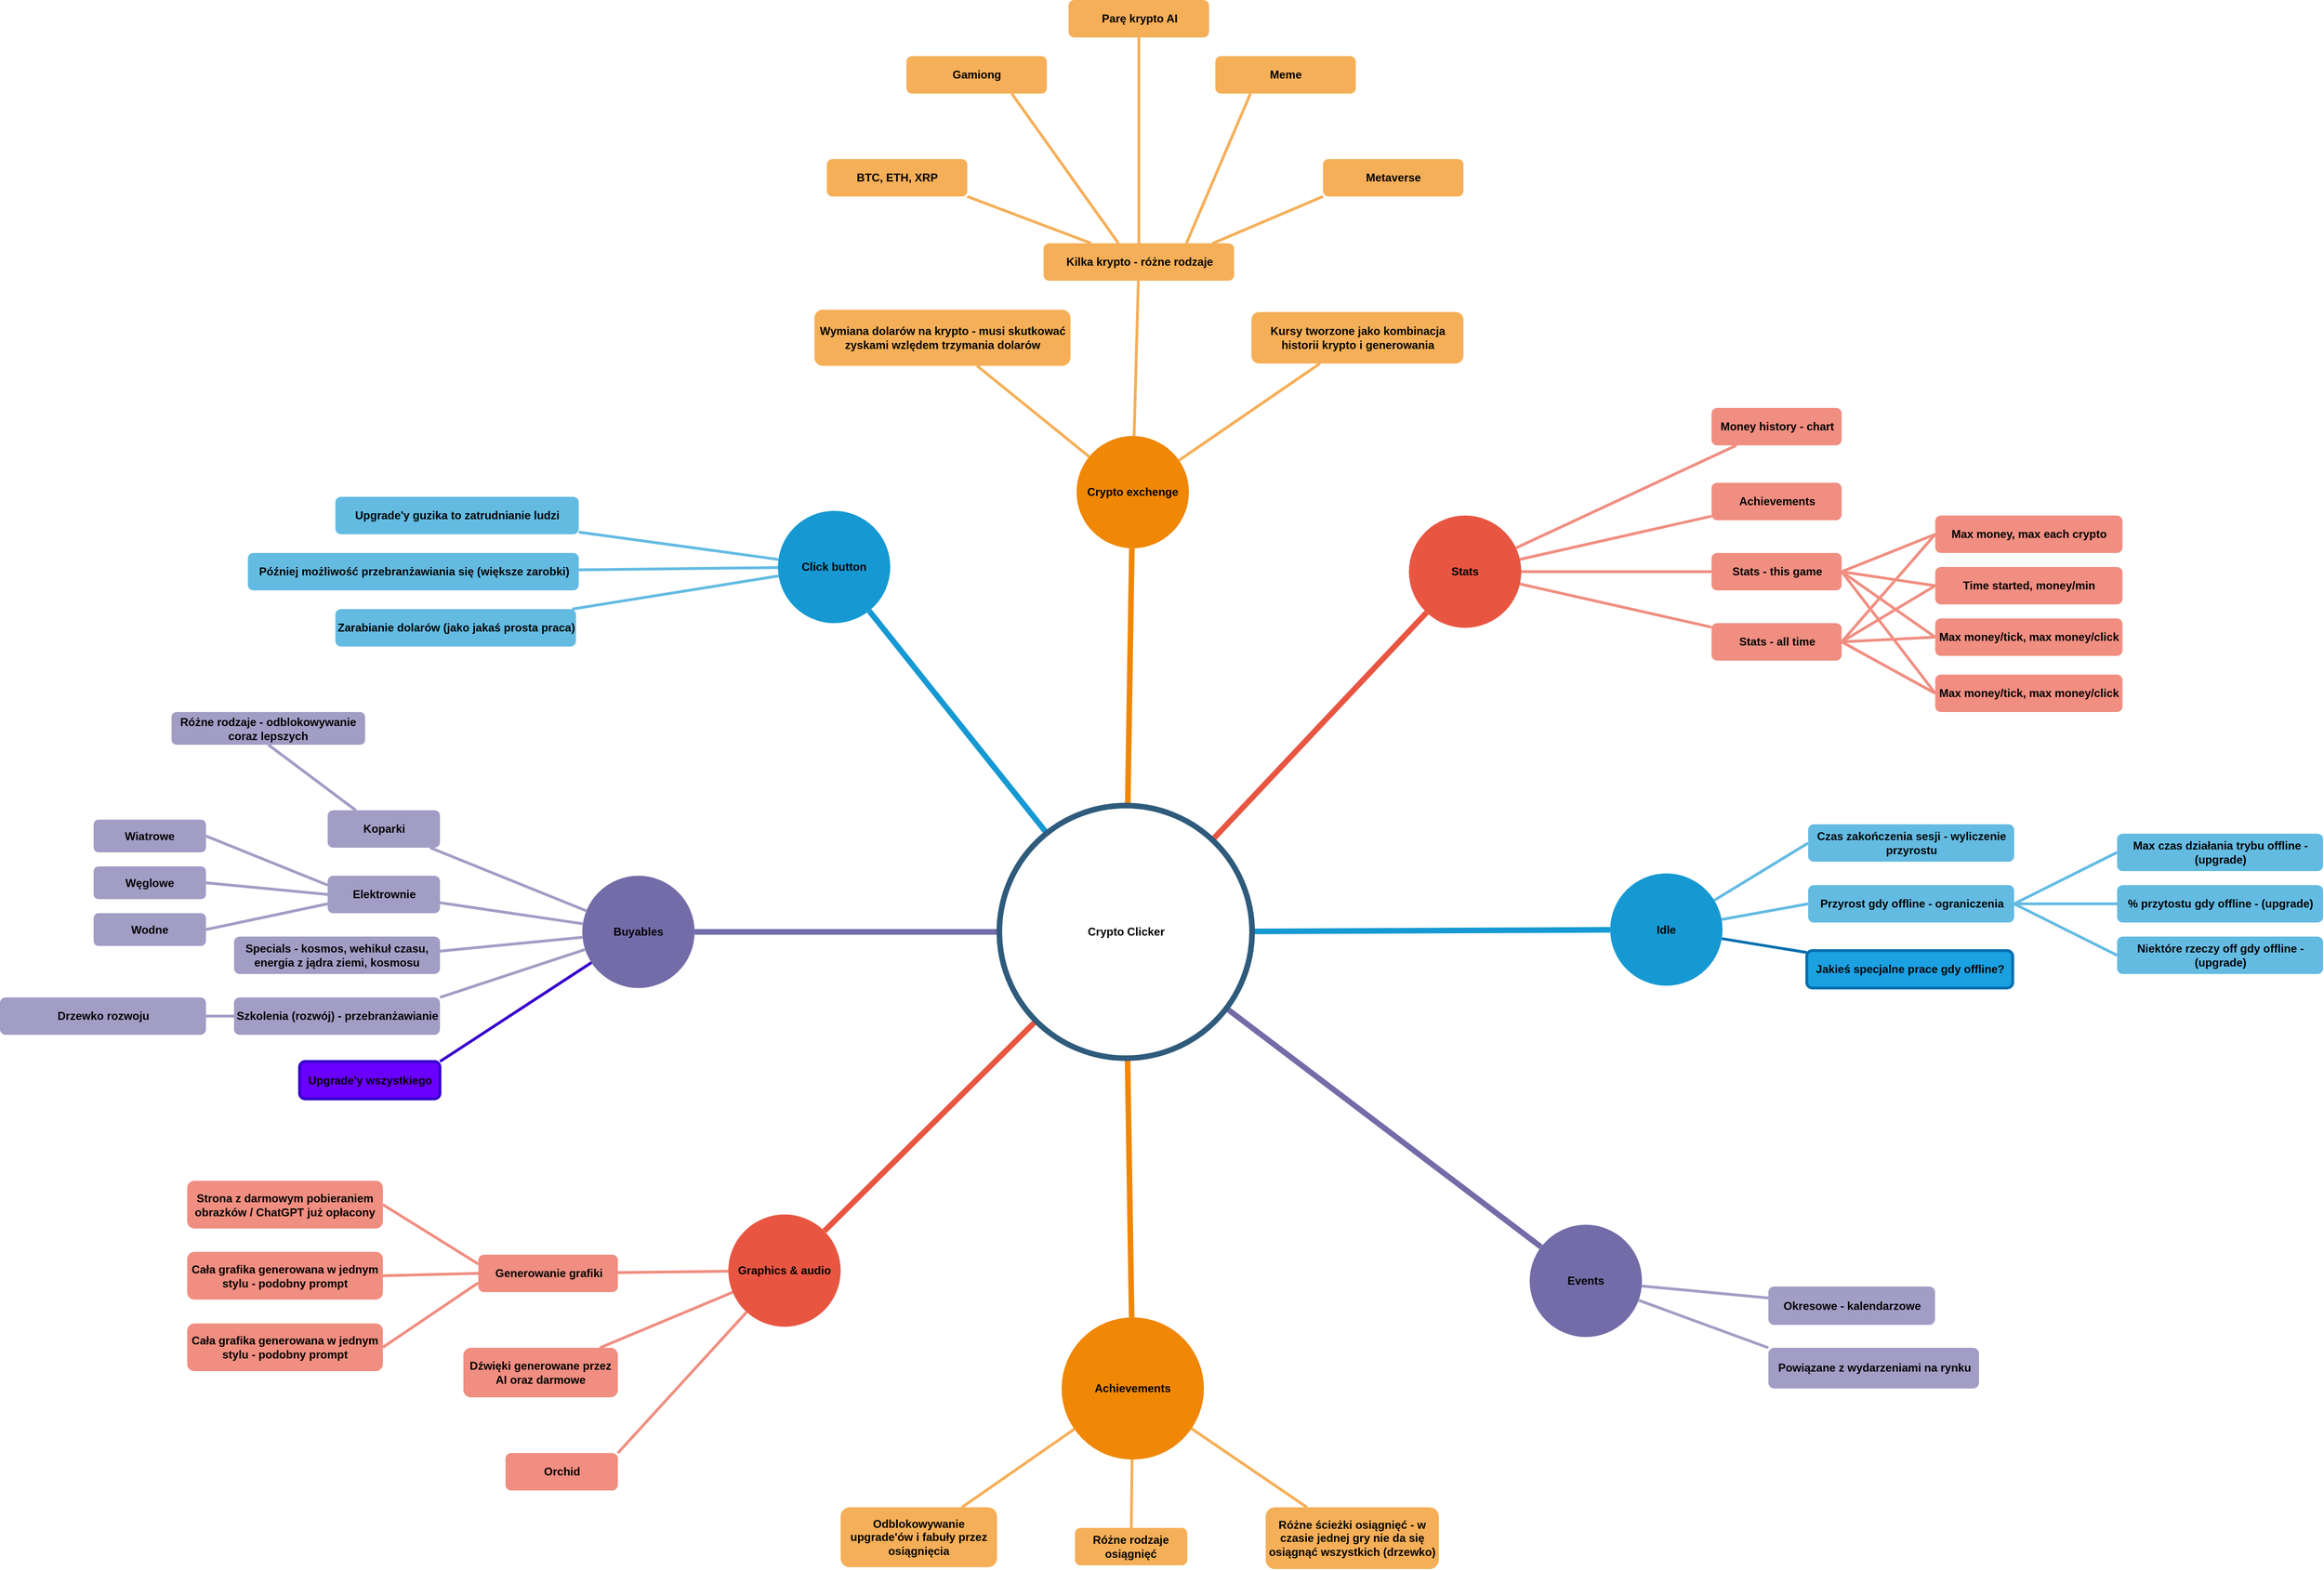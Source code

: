 <mxfile>
    <diagram id="6a731a19-8d31-9384-78a2-239565b7b9f0" name="Map">
        <mxGraphModel dx="553" dy="779" grid="0" gridSize="20" guides="1" tooltips="1" connect="1" arrows="1" fold="1" page="1" pageScale="1" pageWidth="4681" pageHeight="3300" background="none" math="0" shadow="0">
            <root>
                <mxCell id="0"/>
                <mxCell id="1" parent="0"/>
                <mxCell id="1350" value="Click button" style="ellipse;whiteSpace=wrap;html=1;shadow=0;fontFamily=Helvetica;fontSize=12;fontColor=#000000;align=center;strokeWidth=3;fillColor=#1699D3;strokeColor=none;fontStyle=1" parent="1" vertex="1">
                    <mxGeometry x="1935" y="1074" width="120" height="120" as="geometry"/>
                </mxCell>
                <mxCell id="1351" value="Crypto exchenge" style="ellipse;whiteSpace=wrap;html=1;shadow=0;fontFamily=Helvetica;fontSize=12;fontColor=#000000;align=center;strokeWidth=3;fillColor=#F08705;strokeColor=none;gradientColor=none;fontStyle=1" parent="1" vertex="1">
                    <mxGeometry x="2254" y="994" width="120" height="120" as="geometry"/>
                </mxCell>
                <mxCell id="1352" value="Stats" style="ellipse;whiteSpace=wrap;html=1;shadow=0;fontFamily=Helvetica;fontSize=12;fontColor=#000000;align=center;strokeWidth=3;fillColor=#E85642;strokeColor=none;fontStyle=1" parent="1" vertex="1">
                    <mxGeometry x="2609" y="1079" width="120" height="120" as="geometry"/>
                </mxCell>
                <mxCell id="1353" value="Idle" style="ellipse;whiteSpace=wrap;html=1;shadow=0;fontFamily=Helvetica;fontSize=12;fontColor=#000000;align=center;strokeWidth=3;fillColor=#1699D3;strokeColor=none;fontStyle=1" parent="1" vertex="1">
                    <mxGeometry x="2824" y="1461.5" width="120" height="120" as="geometry"/>
                </mxCell>
                <mxCell id="1354" value="Events" style="ellipse;whiteSpace=wrap;html=1;shadow=0;fontFamily=Helvetica;fontSize=12;fontColor=#000000;align=center;strokeWidth=3;fillColor=#736ca8;strokeColor=none;fontStyle=1" parent="1" vertex="1">
                    <mxGeometry x="2738" y="1837" width="120" height="120" as="geometry"/>
                </mxCell>
                <mxCell id="1355" value="Achievements" style="ellipse;whiteSpace=wrap;html=1;shadow=0;fontFamily=Helvetica;fontSize=12;fontColor=#000000;align=center;strokeWidth=3;fillColor=#F08705;strokeColor=none;fontStyle=1" parent="1" vertex="1">
                    <mxGeometry x="2238" y="1936" width="152" height="152" as="geometry"/>
                </mxCell>
                <mxCell id="1356" value="Graphics &amp;amp; audio" style="ellipse;whiteSpace=wrap;html=1;shadow=0;fontFamily=Helvetica;fontSize=12;fontColor=#000000;align=center;strokeWidth=3;fillColor=#E85642;strokeColor=none;fontStyle=1" parent="1" vertex="1">
                    <mxGeometry x="1882" y="1826" width="120" height="120" as="geometry"/>
                </mxCell>
                <mxCell id="1359" style="endArrow=none;strokeWidth=6;strokeColor=#1699D3;html=1;fontColor=#000000;fontStyle=1;fontSize=12;" parent="1" source="1515" target="1350" edge="1">
                    <mxGeometry relative="1" as="geometry"/>
                </mxCell>
                <mxCell id="1360" style="endArrow=none;strokeWidth=6;strokeColor=#f08705;html=1;fontColor=#000000;fontStyle=1;fontSize=12;" parent="1" source="1515" target="1351" edge="1">
                    <mxGeometry relative="1" as="geometry"/>
                </mxCell>
                <mxCell id="1361" style="endArrow=none;strokeWidth=6;strokeColor=#E85642;html=1;fontColor=#000000;fontStyle=1;fontSize=12;" parent="1" source="1515" target="1352" edge="1">
                    <mxGeometry relative="1" as="geometry"/>
                </mxCell>
                <mxCell id="1362" style="endArrow=none;strokeWidth=6;strokeColor=#1699D3;html=1;fontColor=#000000;fontStyle=1;fontSize=12;" parent="1" source="1515" target="1353" edge="1">
                    <mxGeometry relative="1" as="geometry"/>
                </mxCell>
                <mxCell id="1363" style="endArrow=none;strokeWidth=6;strokeColor=#736CA8;html=1;fontColor=#000000;fontStyle=1;fontSize=12;" parent="1" source="1515" target="1516" edge="1">
                    <mxGeometry relative="1" as="geometry"/>
                </mxCell>
                <mxCell id="1364" style="endArrow=none;strokeWidth=6;strokeColor=#736ca8;html=1;fontColor=#000000;fontStyle=1;fontSize=12;" parent="1" source="1515" target="1354" edge="1">
                    <mxGeometry relative="1" as="geometry"/>
                </mxCell>
                <mxCell id="1365" value="" style="edgeStyle=none;endArrow=none;strokeWidth=6;strokeColor=#F08705;html=1;fontColor=#000000;fontStyle=1;fontSize=12;" parent="1" source="1515" target="1355" edge="1">
                    <mxGeometry x="181" y="226.5" width="100" height="100" as="geometry">
                        <mxPoint x="1391.5" y="1039" as="sourcePoint"/>
                        <mxPoint x="1491.5" y="939" as="targetPoint"/>
                    </mxGeometry>
                </mxCell>
                <mxCell id="1366" value="" style="edgeStyle=none;endArrow=none;strokeWidth=6;strokeColor=#E85642;html=1;fontColor=#000000;fontStyle=1;fontSize=12;" parent="1" source="1515" target="1356" edge="1">
                    <mxGeometry x="181" y="226.5" width="100" height="100" as="geometry">
                        <mxPoint x="1391.5" y="1039" as="sourcePoint"/>
                        <mxPoint x="1491.5" y="939" as="targetPoint"/>
                    </mxGeometry>
                </mxCell>
                <mxCell id="1369" value="&lt;font style=&quot;font-size: 12px;&quot;&gt;&lt;span style=&quot;font-size: 12px;&quot;&gt;Zarabianie dolarów (jako jakaś prosta praca)&lt;/span&gt;&lt;/font&gt;" style="rounded=1;fillColor=#64BBE2;strokeColor=none;strokeWidth=3;shadow=0;html=1;fontColor=#000000;fontStyle=1;fontSize=12;" parent="1" vertex="1">
                    <mxGeometry x="1462.25" y="1179" width="257" height="40" as="geometry"/>
                </mxCell>
                <mxCell id="1370" value="&lt;font style=&quot;font-size: 12px;&quot;&gt;&lt;span style=&quot;font-size: 12px;&quot;&gt;Później możliwość przebranżawiania się (większe zarobki)&lt;/span&gt;&lt;/font&gt;" style="rounded=1;fillColor=#64BBE2;strokeColor=none;strokeWidth=3;shadow=0;html=1;fontColor=#000000;fontStyle=1;fontSize=12;" parent="1" vertex="1">
                    <mxGeometry x="1368.75" y="1119" width="353.5" height="40" as="geometry"/>
                </mxCell>
                <mxCell id="1371" value="&lt;span style=&quot;font-size: 12px;&quot;&gt;&lt;font style=&quot;font-size: 12px;&quot;&gt;Upgrade'y guzika to zatrudnianie ludzi&lt;/font&gt;&lt;/span&gt;" style="rounded=1;fillColor=#64BBE2;strokeColor=none;strokeWidth=3;shadow=0;html=1;fontColor=#000000;fontStyle=1;fontSize=12;" parent="1" vertex="1">
                    <mxGeometry x="1462.25" y="1059" width="260" height="40" as="geometry"/>
                </mxCell>
                <mxCell id="1381" value="" style="edgeStyle=none;endArrow=none;strokeWidth=3;strokeColor=#64BBE2;html=1;fontColor=#000000;fontStyle=1;fontSize=12;" parent="1" source="1350" target="1369" edge="1">
                    <mxGeometry x="-221.5" y="56.5" width="100" height="100" as="geometry">
                        <mxPoint x="1355.75" y="944" as="sourcePoint"/>
                        <mxPoint x="1455.75" y="844" as="targetPoint"/>
                    </mxGeometry>
                </mxCell>
                <mxCell id="1382" value="" style="edgeStyle=none;endArrow=none;strokeWidth=3;strokeColor=#64BBE2;html=1;fontColor=#000000;fontStyle=1;fontSize=12;" parent="1" source="1350" target="1370" edge="1">
                    <mxGeometry x="-221.5" y="56.5" width="100" height="100" as="geometry">
                        <mxPoint x="1355.75" y="944" as="sourcePoint"/>
                        <mxPoint x="1455.75" y="844" as="targetPoint"/>
                    </mxGeometry>
                </mxCell>
                <mxCell id="1383" value="" style="edgeStyle=none;endArrow=none;strokeWidth=3;strokeColor=#64BBE2;html=1;fontColor=#000000;fontStyle=1;fontSize=12;" parent="1" source="1350" target="1371" edge="1">
                    <mxGeometry x="-221.5" y="56.5" width="100" height="100" as="geometry">
                        <mxPoint x="1355.75" y="944" as="sourcePoint"/>
                        <mxPoint x="1455.75" y="844" as="targetPoint"/>
                    </mxGeometry>
                </mxCell>
                <mxCell id="1391" value="&lt;span style=&quot;font-size: 12px;&quot;&gt;Wymiana dolarów na krypto - musi skutkować zyskami wzlędem trzymania dolarów&lt;/span&gt;" style="rounded=1;fillColor=#f5af58;strokeColor=none;strokeWidth=3;shadow=0;html=1;fontColor=#000000;whiteSpace=wrap;fontStyle=1;fontSize=12;" parent="1" vertex="1">
                    <mxGeometry x="1974" y="859" width="273.5" height="60" as="geometry"/>
                </mxCell>
                <mxCell id="1392" value="Kilka krypto - różne rodzaje" style="rounded=1;fillColor=#f5af58;strokeColor=none;strokeWidth=3;shadow=0;html=1;fontColor=#000000;fontStyle=1;fontSize=12;" parent="1" vertex="1">
                    <mxGeometry x="2218.75" y="788" width="203.5" height="40" as="geometry"/>
                </mxCell>
                <mxCell id="1393" value="Kursy tworzone jako kombinacja historii krypto i generowania" style="rounded=1;fillColor=#f5af58;strokeColor=none;strokeWidth=3;shadow=0;html=1;fontColor=#000000;whiteSpace=wrap;fontStyle=1;fontSize=12;" parent="1" vertex="1">
                    <mxGeometry x="2440.75" y="861.5" width="226.5" height="55" as="geometry"/>
                </mxCell>
                <mxCell id="1403" value="" style="edgeStyle=none;endArrow=none;strokeWidth=3;strokeColor=#F5AF58;html=1;fontColor=#000000;fontStyle=1;fontSize=12;" parent="1" source="1351" target="1391" edge="1">
                    <mxGeometry x="3.5" y="21.5" width="100" height="100" as="geometry">
                        <mxPoint x="1214" y="834" as="sourcePoint"/>
                        <mxPoint x="1314" y="734" as="targetPoint"/>
                    </mxGeometry>
                </mxCell>
                <mxCell id="1404" value="" style="edgeStyle=none;endArrow=none;strokeWidth=3;strokeColor=#F5AF58;html=1;fontColor=#000000;fontStyle=1;fontSize=12;" parent="1" source="1351" target="1392" edge="1">
                    <mxGeometry x="3.5" y="21.5" width="100" height="100" as="geometry">
                        <mxPoint x="1214" y="834" as="sourcePoint"/>
                        <mxPoint x="1314" y="734" as="targetPoint"/>
                    </mxGeometry>
                </mxCell>
                <mxCell id="1405" value="" style="edgeStyle=none;endArrow=none;strokeWidth=3;strokeColor=#F5AF58;html=1;fontColor=#000000;fontStyle=1;fontSize=12;" parent="1" source="1351" target="1393" edge="1">
                    <mxGeometry x="3.5" y="21.5" width="100" height="100" as="geometry">
                        <mxPoint x="1214" y="834" as="sourcePoint"/>
                        <mxPoint x="1314" y="734" as="targetPoint"/>
                    </mxGeometry>
                </mxCell>
                <mxCell id="1412" value="Stats - all time" style="rounded=1;fillColor=#f08e81;strokeColor=none;strokeWidth=3;shadow=0;html=1;fontColor=#000000;fontStyle=1;fontSize=12;" parent="1" vertex="1">
                    <mxGeometry x="2932.25" y="1194" width="139" height="40" as="geometry"/>
                </mxCell>
                <mxCell id="1417" value="Money history - chart" style="rounded=1;fillColor=#f08e81;strokeColor=none;strokeWidth=3;shadow=0;html=1;fontColor=#000000;fontStyle=1;fontSize=12;" parent="1" vertex="1">
                    <mxGeometry x="2932.25" y="964" width="139" height="40" as="geometry"/>
                </mxCell>
                <mxCell id="1418" value="Achievements" style="rounded=1;fillColor=#f08e81;strokeColor=none;strokeWidth=3;shadow=0;html=1;fontColor=#000000;fontStyle=1;fontSize=12;" parent="1" vertex="1">
                    <mxGeometry x="2932.25" y="1044" width="139" height="40" as="geometry"/>
                </mxCell>
                <mxCell id="1419" value="Stats - this game" style="rounded=1;fillColor=#f08e81;strokeColor=none;strokeWidth=3;shadow=0;html=1;fontColor=#000000;fontStyle=1;fontSize=12;" parent="1" vertex="1">
                    <mxGeometry x="2932.25" y="1119" width="139" height="40" as="geometry"/>
                </mxCell>
                <mxCell id="1428" value="" style="edgeStyle=none;endArrow=none;strokeWidth=3;strokeColor=#F08E81;html=1;fontColor=#000000;fontStyle=1;fontSize=12;" parent="1" source="1352" target="1417" edge="1">
                    <mxGeometry x="31" y="106.5" width="100" height="100" as="geometry">
                        <mxPoint x="1017.25" y="999" as="sourcePoint"/>
                        <mxPoint x="1117.25" y="899" as="targetPoint"/>
                    </mxGeometry>
                </mxCell>
                <mxCell id="1429" value="" style="edgeStyle=none;endArrow=none;strokeWidth=3;strokeColor=#F08E81;html=1;fontColor=#000000;fontStyle=1;fontSize=12;" parent="1" source="1352" target="1418" edge="1">
                    <mxGeometry x="31" y="106.5" width="100" height="100" as="geometry">
                        <mxPoint x="1017.25" y="999" as="sourcePoint"/>
                        <mxPoint x="1117.25" y="899" as="targetPoint"/>
                    </mxGeometry>
                </mxCell>
                <mxCell id="1430" value="" style="edgeStyle=none;endArrow=none;strokeWidth=3;strokeColor=#F08E81;html=1;fontColor=#000000;fontStyle=1;fontSize=12;" parent="1" source="1352" target="1419" edge="1">
                    <mxGeometry x="31" y="106.5" width="100" height="100" as="geometry">
                        <mxPoint x="1017.25" y="999" as="sourcePoint"/>
                        <mxPoint x="1117.25" y="899" as="targetPoint"/>
                    </mxGeometry>
                </mxCell>
                <mxCell id="1431" value="" style="edgeStyle=none;endArrow=none;strokeWidth=3;strokeColor=#F08E81;html=1;fontColor=#000000;fontStyle=1;fontSize=12;" parent="1" source="1352" target="1412" edge="1">
                    <mxGeometry x="31" y="106.5" width="100" height="100" as="geometry">
                        <mxPoint x="1017.25" y="999" as="sourcePoint"/>
                        <mxPoint x="1117.25" y="899" as="targetPoint"/>
                    </mxGeometry>
                </mxCell>
                <mxCell id="1438" value="Czas zakończenia sesji - wyliczenie przyrostu" style="rounded=1;fillColor=#64BBE2;strokeColor=none;strokeWidth=3;shadow=0;html=1;fontColor=#000000;fontStyle=1;whiteSpace=wrap;fontSize=12;" parent="1" vertex="1">
                    <mxGeometry x="3035.5" y="1409" width="220" height="40" as="geometry"/>
                </mxCell>
                <mxCell id="1440" value="Przyrost gdy offline - ograniczenia" style="rounded=1;fillColor=#64BBE2;strokeColor=none;strokeWidth=3;shadow=0;html=1;fontColor=#000000;fontStyle=1;fontSize=12;" parent="1" vertex="1">
                    <mxGeometry x="3035.5" y="1474" width="220" height="40" as="geometry"/>
                </mxCell>
                <mxCell id="1441" value="Jakieś specjalne prace gdy offline?" style="rounded=1;fillColor=#1ba1e2;strokeColor=#006EAF;strokeWidth=3;shadow=0;html=1;fontColor=#000000;fontStyle=1;fontSize=12;" parent="1" vertex="1">
                    <mxGeometry x="3034" y="1544" width="220" height="40" as="geometry"/>
                </mxCell>
                <mxCell id="1449" value="" style="edgeStyle=none;endArrow=none;strokeWidth=3;strokeColor=#64BBE2;html=1;fontColor=#000000;fontStyle=1;entryX=0;entryY=0.5;entryDx=0;entryDy=0;fontSize=12;" parent="1" source="1353" target="1438" edge="1">
                    <mxGeometry x="-24" y="196.5" width="100" height="100" as="geometry">
                        <mxPoint x="881.5" y="994" as="sourcePoint"/>
                        <mxPoint x="981.5" y="894" as="targetPoint"/>
                    </mxGeometry>
                </mxCell>
                <mxCell id="1451" value="" style="edgeStyle=none;endArrow=none;strokeWidth=3;strokeColor=#64BBE2;html=1;fontColor=#000000;fontStyle=1;entryX=0;entryY=0.5;entryDx=0;entryDy=0;fontSize=12;" parent="1" source="1353" target="1440" edge="1">
                    <mxGeometry x="-24" y="196.5" width="100" height="100" as="geometry">
                        <mxPoint x="881.5" y="994" as="sourcePoint"/>
                        <mxPoint x="981.5" y="894" as="targetPoint"/>
                    </mxGeometry>
                </mxCell>
                <mxCell id="1453" value="" style="edgeStyle=none;endArrow=none;strokeWidth=3;strokeColor=#006EAF;html=1;fontColor=#000000;fontStyle=1;fillColor=#1ba1e2;fontSize=12;" parent="1" source="1353" target="1441" edge="1">
                    <mxGeometry x="-24" y="196.5" width="100" height="100" as="geometry">
                        <mxPoint x="881.5" y="994" as="sourcePoint"/>
                        <mxPoint x="981.5" y="894" as="targetPoint"/>
                    </mxGeometry>
                </mxCell>
                <mxCell id="1460" value="Okresowe - kalendarzowe" style="rounded=1;fillColor=#a29dc5;strokeColor=none;strokeWidth=3;shadow=0;html=1;fontColor=#000000;fontStyle=1;fontSize=12;" parent="1" vertex="1">
                    <mxGeometry x="2993" y="1903" width="178" height="41" as="geometry"/>
                </mxCell>
                <mxCell id="1461" value="Powiązane z wydarzeniami na rynku" style="rounded=1;fillColor=#a29dc5;strokeColor=none;strokeWidth=3;shadow=0;html=1;fontColor=#000000;fontStyle=1;fontSize=12;" parent="1" vertex="1">
                    <mxGeometry x="2993" y="1968.5" width="225" height="43.5" as="geometry"/>
                </mxCell>
                <mxCell id="1463" value="" style="edgeStyle=none;endArrow=none;strokeWidth=3;strokeColor=#A29DC5;html=1;fontColor=#000000;fontStyle=1;fontSize=12;" parent="1" source="1354" target="1460" edge="1">
                    <mxGeometry x="251" y="-103.5" width="100" height="100" as="geometry">
                        <mxPoint x="1461.5" y="709" as="sourcePoint"/>
                        <mxPoint x="1561.5" y="609" as="targetPoint"/>
                    </mxGeometry>
                </mxCell>
                <mxCell id="1464" value="" style="edgeStyle=none;endArrow=none;strokeWidth=3;strokeColor=#A29DC5;html=1;fontColor=#000000;fontStyle=1;entryX=0;entryY=0;entryDx=0;entryDy=0;fontSize=12;" parent="1" source="1354" target="1461" edge="1">
                    <mxGeometry x="251" y="-103.5" width="100" height="100" as="geometry">
                        <mxPoint x="1461.5" y="709" as="sourcePoint"/>
                        <mxPoint x="1561.5" y="609" as="targetPoint"/>
                    </mxGeometry>
                </mxCell>
                <mxCell id="1472" value="Różne ścieżki osiągnięć - w czasie jednej gry nie da się osiągnąć wszystkich (drzewko)" style="rounded=1;fillColor=#f5af58;strokeColor=none;strokeWidth=3;shadow=0;html=1;fontColor=#000000;fontStyle=1;whiteSpace=wrap;fontSize=12;" parent="1" vertex="1">
                    <mxGeometry x="2456" y="2139" width="185" height="66" as="geometry"/>
                </mxCell>
                <mxCell id="1473" value="Odblokowywanie upgrade'ów i fabuły przez osiągnięcia" style="rounded=1;fillColor=#f5af58;strokeColor=none;strokeWidth=3;shadow=0;html=1;fontColor=#000000;fontStyle=1;whiteSpace=wrap;fontSize=12;" parent="1" vertex="1">
                    <mxGeometry x="2002" y="2139" width="167" height="64" as="geometry"/>
                </mxCell>
                <mxCell id="1474" value="Różne rodzaje osiągnięć" style="rounded=1;fillColor=#f5af58;strokeColor=none;strokeWidth=3;shadow=0;html=1;fontColor=#000000;fontStyle=1;whiteSpace=wrap;fontSize=12;" parent="1" vertex="1">
                    <mxGeometry x="2252.25" y="2161" width="120" height="40" as="geometry"/>
                </mxCell>
                <mxCell id="1484" value="" style="edgeStyle=none;endArrow=none;strokeWidth=3;strokeColor=#F5AF58;html=1;fontColor=#000000;fontStyle=1;fontSize=12;" parent="1" source="1355" target="1472" edge="1">
                    <mxGeometry x="243.5" y="39" width="100" height="100" as="geometry">
                        <mxPoint x="1454" y="851.5" as="sourcePoint"/>
                        <mxPoint x="1554" y="751.5" as="targetPoint"/>
                    </mxGeometry>
                </mxCell>
                <mxCell id="1485" value="" style="edgeStyle=none;endArrow=none;strokeWidth=3;strokeColor=#F5AF58;html=1;fontColor=#000000;fontStyle=1;fontSize=12;" parent="1" source="1355" target="1473" edge="1">
                    <mxGeometry x="243.5" y="39" width="100" height="100" as="geometry">
                        <mxPoint x="1454" y="851.5" as="sourcePoint"/>
                        <mxPoint x="1554" y="751.5" as="targetPoint"/>
                    </mxGeometry>
                </mxCell>
                <mxCell id="1486" value="" style="edgeStyle=none;endArrow=none;strokeWidth=3;strokeColor=#F5AF58;html=1;fontColor=#000000;fontStyle=1;fontSize=12;" parent="1" source="1355" target="1474" edge="1">
                    <mxGeometry x="243.5" y="39" width="100" height="100" as="geometry">
                        <mxPoint x="1454" y="851.5" as="sourcePoint"/>
                        <mxPoint x="1554" y="751.5" as="targetPoint"/>
                    </mxGeometry>
                </mxCell>
                <mxCell id="1497" value="Generowanie grafiki" style="rounded=1;fillColor=#f08e81;strokeColor=none;strokeWidth=3;shadow=0;html=1;fontColor=#000000;fontStyle=1;fontSize=12;" parent="1" vertex="1">
                    <mxGeometry x="1615" y="1869" width="149" height="40" as="geometry"/>
                </mxCell>
                <mxCell id="1498" value="Dźwięki generowane przez AI oraz darmowe" style="rounded=1;fillColor=#f08e81;strokeColor=none;strokeWidth=3;shadow=0;html=1;fontColor=#000000;fontStyle=1;whiteSpace=wrap;fontSize=12;" parent="1" vertex="1">
                    <mxGeometry x="1599" y="1968.5" width="165" height="53" as="geometry"/>
                </mxCell>
                <mxCell id="1499" value="Orchid" style="rounded=1;fillColor=#f08e81;strokeColor=none;strokeWidth=3;shadow=0;html=1;fontColor=#000000;fontStyle=1;fontSize=12;" parent="1" vertex="1">
                    <mxGeometry x="1644" y="2081" width="120" height="40" as="geometry"/>
                </mxCell>
                <mxCell id="1510" value="" style="edgeStyle=none;endArrow=none;strokeWidth=3;strokeColor=#F08E81;html=1;fontColor=#000000;fontStyle=1;fontSize=12;" parent="1" source="1356" target="1497" edge="1">
                    <mxGeometry x="188.5" y="51.5" width="100" height="100" as="geometry">
                        <mxPoint x="1512" y="806" as="sourcePoint"/>
                        <mxPoint x="1612" y="706" as="targetPoint"/>
                    </mxGeometry>
                </mxCell>
                <mxCell id="1511" value="" style="edgeStyle=none;endArrow=none;strokeWidth=3;strokeColor=#F08E81;html=1;fontColor=#000000;fontStyle=1;fontSize=12;" parent="1" source="1356" target="1498" edge="1">
                    <mxGeometry x="188.5" y="51.5" width="100" height="100" as="geometry">
                        <mxPoint x="1512" y="806" as="sourcePoint"/>
                        <mxPoint x="1612" y="706" as="targetPoint"/>
                    </mxGeometry>
                </mxCell>
                <mxCell id="1512" value="" style="edgeStyle=none;endArrow=none;strokeWidth=3;strokeColor=#F08E81;html=1;fontColor=#000000;fontStyle=1;entryX=1;entryY=0;entryDx=0;entryDy=0;fontSize=12;" parent="1" source="1356" target="1499" edge="1">
                    <mxGeometry x="188.5" y="51.5" width="100" height="100" as="geometry">
                        <mxPoint x="1512" y="806" as="sourcePoint"/>
                        <mxPoint x="1612" y="706" as="targetPoint"/>
                    </mxGeometry>
                </mxCell>
                <mxCell id="1515" value="Crypto Clicker" style="ellipse;whiteSpace=wrap;html=1;shadow=0;fontFamily=Helvetica;fontSize=12;fontColor=#000000;align=center;strokeColor=#2F5B7C;strokeWidth=6;fillColor=#FFFFFF;fontStyle=1;gradientColor=none;" parent="1" vertex="1">
                    <mxGeometry x="2171.5" y="1389" width="270" height="270" as="geometry"/>
                </mxCell>
                <mxCell id="1516" value="Buyables" style="ellipse;whiteSpace=wrap;html=1;shadow=0;fontFamily=Helvetica;fontSize=12;fontColor=#000000;align=center;strokeWidth=3;fillColor=#736ca8;strokeColor=none;fontStyle=1" parent="1" vertex="1">
                    <mxGeometry x="1726" y="1464" width="120" height="120" as="geometry"/>
                </mxCell>
                <mxCell id="1517" value="Koparki" style="rounded=1;fillColor=#a29dc5;strokeColor=none;strokeWidth=3;shadow=0;html=1;fontColor=#000000;fontStyle=1;fontSize=12;" parent="1" vertex="1">
                    <mxGeometry x="1454" y="1394" width="120" height="40" as="geometry"/>
                </mxCell>
                <mxCell id="1522" value="Elektrownie" style="rounded=1;fillColor=#a29dc5;strokeColor=none;strokeWidth=3;shadow=0;html=1;fontColor=#000000;fontStyle=1;fontSize=12;" parent="1" vertex="1">
                    <mxGeometry x="1454" y="1464" width="120" height="40" as="geometry"/>
                </mxCell>
                <mxCell id="1527" value="&lt;span style=&quot;font-size: 12px;&quot;&gt;Upgrade'y wszystkiego&lt;/span&gt;" style="rounded=1;fillColor=#6a00ff;strokeColor=#3700CC;strokeWidth=3;shadow=0;html=1;fontColor=#000000;fontStyle=1;fontSize=12;" parent="1" vertex="1">
                    <mxGeometry x="1424" y="1662.5" width="150" height="40" as="geometry"/>
                </mxCell>
                <mxCell id="1528" value="" style="edgeStyle=none;endArrow=none;strokeWidth=3;strokeColor=#A29DC5;html=1;fontColor=#000000;fontStyle=1;fontSize=12;" parent="1" source="1516" target="1517" edge="1">
                    <mxGeometry x="-1498" y="-303.5" width="100" height="100" as="geometry">
                        <mxPoint x="-84" y="539" as="sourcePoint"/>
                        <mxPoint x="16" y="439" as="targetPoint"/>
                    </mxGeometry>
                </mxCell>
                <mxCell id="1529" value="Szkolenia (rozwój) - przebranżawianie" style="rounded=1;fillColor=#a29dc5;strokeColor=none;strokeWidth=3;shadow=0;html=1;fontColor=#000000;fontStyle=1;fontSize=12;" parent="1" vertex="1">
                    <mxGeometry x="1354" y="1594" width="220" height="40" as="geometry"/>
                </mxCell>
                <mxCell id="1534" value="" style="edgeStyle=none;endArrow=none;strokeWidth=3;strokeColor=#A29DC5;html=1;fontColor=#000000;fontStyle=1;fontSize=12;" parent="1" source="1516" target="1522" edge="1">
                    <mxGeometry x="-1498" y="-303.5" width="100" height="100" as="geometry">
                        <mxPoint x="-84" y="539" as="sourcePoint"/>
                        <mxPoint x="16" y="439" as="targetPoint"/>
                    </mxGeometry>
                </mxCell>
                <mxCell id="1539" value="" style="edgeStyle=none;endArrow=none;strokeWidth=3;strokeColor=#3700CC;html=1;fillColor=#6a00ff;fontColor=#000000;fontStyle=1;entryX=1;entryY=0;entryDx=0;entryDy=0;fontSize=12;" parent="1" source="1516" target="1527" edge="1">
                    <mxGeometry x="-1498" y="-303.5" width="100" height="100" as="geometry">
                        <mxPoint x="-84" y="539" as="sourcePoint"/>
                        <mxPoint x="16" y="439" as="targetPoint"/>
                    </mxGeometry>
                </mxCell>
                <mxCell id="1540" value="" style="edgeStyle=none;endArrow=none;strokeWidth=3;strokeColor=#A29DC5;html=1;fontColor=#000000;fontStyle=1;entryX=1;entryY=0;entryDx=0;entryDy=0;fontSize=12;" parent="1" source="1516" target="1529" edge="1">
                    <mxGeometry x="-1498" y="-303.5" width="100" height="100" as="geometry">
                        <mxPoint x="-84" y="539" as="sourcePoint"/>
                        <mxPoint x="16" y="439" as="targetPoint"/>
                    </mxGeometry>
                </mxCell>
                <mxCell id="1542" style="edgeStyle=none;rounded=0;html=1;exitX=0.5;exitY=1;endArrow=none;endFill=0;jettySize=auto;orthogonalLoop=1;strokeColor=#736CA8;strokeWidth=2;fillColor=#64bbe2;fontSize=12;fontColor=#000000;fontStyle=1" parent="1" source="1529" target="1529" edge="1">
                    <mxGeometry relative="1" as="geometry"/>
                </mxCell>
                <mxCell id="RgzGfIZMFBr-IAiuyJZ1-1544" value="Wiatrowe" style="rounded=1;whiteSpace=wrap;html=1;fillColor=#a29dc5;strokeColor=none;fontColor=#000000;strokeWidth=3;shadow=0;fontStyle=1;fontSize=12;" parent="1" vertex="1">
                    <mxGeometry x="1204" y="1404" width="120" height="35" as="geometry"/>
                </mxCell>
                <mxCell id="RgzGfIZMFBr-IAiuyJZ1-1545" value="Węglowe" style="rounded=1;whiteSpace=wrap;html=1;fillColor=#a29dc5;strokeColor=none;fontColor=#000000;strokeWidth=3;shadow=0;fontStyle=1;fontSize=12;" parent="1" vertex="1">
                    <mxGeometry x="1204" y="1454" width="120" height="35" as="geometry"/>
                </mxCell>
                <mxCell id="RgzGfIZMFBr-IAiuyJZ1-1546" value="Wodne" style="rounded=1;whiteSpace=wrap;html=1;fillColor=#a29dc5;strokeColor=none;fontColor=#000000;strokeWidth=3;shadow=0;fontStyle=1;fontSize=12;" parent="1" vertex="1">
                    <mxGeometry x="1204" y="1504" width="120" height="35" as="geometry"/>
                </mxCell>
                <mxCell id="RgzGfIZMFBr-IAiuyJZ1-1550" value="" style="endArrow=none;html=1;rounded=1;strokeColor=#A29DC5;strokeWidth=3;entryX=0;entryY=0.25;entryDx=0;entryDy=0;exitX=1;exitY=0.5;exitDx=0;exitDy=0;fontColor=#000000;fontStyle=1;fontSize=12;" parent="1" source="RgzGfIZMFBr-IAiuyJZ1-1544" target="1522" edge="1">
                    <mxGeometry width="50" height="50" relative="1" as="geometry">
                        <mxPoint x="1354" y="1469" as="sourcePoint"/>
                        <mxPoint x="1404" y="1419" as="targetPoint"/>
                    </mxGeometry>
                </mxCell>
                <mxCell id="RgzGfIZMFBr-IAiuyJZ1-1551" value="" style="endArrow=none;html=1;rounded=1;strokeColor=#A29DC5;strokeWidth=3;entryX=0;entryY=0.5;entryDx=0;entryDy=0;exitX=1;exitY=0.5;exitDx=0;exitDy=0;fontColor=#000000;fontStyle=1;fontSize=12;" parent="1" source="RgzGfIZMFBr-IAiuyJZ1-1545" target="1522" edge="1">
                    <mxGeometry width="50" height="50" relative="1" as="geometry">
                        <mxPoint x="1364" y="1464" as="sourcePoint"/>
                        <mxPoint x="1457.5" y="1526" as="targetPoint"/>
                    </mxGeometry>
                </mxCell>
                <mxCell id="RgzGfIZMFBr-IAiuyJZ1-1552" value="" style="endArrow=none;html=1;rounded=1;strokeColor=#A29DC5;strokeWidth=3;entryX=0;entryY=0.75;entryDx=0;entryDy=0;exitX=1;exitY=0.5;exitDx=0;exitDy=0;fontColor=#000000;fontStyle=1;fontSize=12;" parent="1" source="RgzGfIZMFBr-IAiuyJZ1-1546" target="1522" edge="1">
                    <mxGeometry width="50" height="50" relative="1" as="geometry">
                        <mxPoint x="1314" y="1458" as="sourcePoint"/>
                        <mxPoint x="1444" y="1510" as="targetPoint"/>
                    </mxGeometry>
                </mxCell>
                <mxCell id="RgzGfIZMFBr-IAiuyJZ1-1554" value="Różne rodzaje - odblokowywanie coraz lepszych" style="rounded=1;whiteSpace=wrap;html=1;fillColor=#a29dc5;strokeColor=none;fontColor=#000000;strokeWidth=3;shadow=0;fontStyle=1;fontSize=12;" parent="1" vertex="1">
                    <mxGeometry x="1287.25" y="1289" width="206.75" height="35" as="geometry"/>
                </mxCell>
                <mxCell id="RgzGfIZMFBr-IAiuyJZ1-1556" value="" style="endArrow=none;html=1;rounded=1;strokeColor=#A29DC5;strokeWidth=3;entryX=0.25;entryY=0;entryDx=0;entryDy=0;exitX=0.5;exitY=1;exitDx=0;exitDy=0;fontColor=#000000;fontStyle=1;fontSize=12;" parent="1" source="RgzGfIZMFBr-IAiuyJZ1-1554" target="1517" edge="1">
                    <mxGeometry width="50" height="50" relative="1" as="geometry">
                        <mxPoint x="1334" y="1432" as="sourcePoint"/>
                        <mxPoint x="1464" y="1484" as="targetPoint"/>
                    </mxGeometry>
                </mxCell>
                <mxCell id="RgzGfIZMFBr-IAiuyJZ1-1557" value="BTC, ETH, XRP" style="rounded=1;fillColor=#f5af58;strokeColor=none;strokeWidth=3;shadow=0;html=1;fontColor=#000000;fontStyle=1;fontSize=12;" parent="1" vertex="1">
                    <mxGeometry x="1987.25" y="698" width="150" height="40" as="geometry"/>
                </mxCell>
                <mxCell id="RgzGfIZMFBr-IAiuyJZ1-1558" value="Parę krypto AI" style="rounded=1;fillColor=#f5af58;strokeColor=none;strokeWidth=3;shadow=0;html=1;fontColor=#000000;fontStyle=1;fontSize=12;" parent="1" vertex="1">
                    <mxGeometry x="2245.5" y="528" width="150" height="40" as="geometry"/>
                </mxCell>
                <mxCell id="RgzGfIZMFBr-IAiuyJZ1-1559" value="Metaverse" style="rounded=1;fillColor=#f5af58;strokeColor=none;strokeWidth=3;shadow=0;html=1;fontColor=#000000;fontStyle=1;fontSize=12;" parent="1" vertex="1">
                    <mxGeometry x="2517.25" y="698" width="150" height="40" as="geometry"/>
                </mxCell>
                <mxCell id="RgzGfIZMFBr-IAiuyJZ1-1560" value="Meme" style="rounded=1;fillColor=#f5af58;strokeColor=none;strokeWidth=3;shadow=0;html=1;fontColor=#000000;fontStyle=1;fontSize=12;" parent="1" vertex="1">
                    <mxGeometry x="2402.25" y="588" width="150" height="40" as="geometry"/>
                </mxCell>
                <mxCell id="RgzGfIZMFBr-IAiuyJZ1-1561" value="Gamiong" style="rounded=1;fillColor=#f5af58;strokeColor=none;strokeWidth=3;shadow=0;html=1;fontColor=#000000;fontStyle=1;fontSize=12;" parent="1" vertex="1">
                    <mxGeometry x="2072.25" y="588" width="150" height="40" as="geometry"/>
                </mxCell>
                <mxCell id="RgzGfIZMFBr-IAiuyJZ1-1562" value="" style="edgeStyle=none;endArrow=none;strokeWidth=3;strokeColor=#F5AF58;html=1;entryX=1;entryY=1;entryDx=0;entryDy=0;exitX=0.25;exitY=0;exitDx=0;exitDy=0;fontColor=#000000;fontStyle=1;fontSize=12;" parent="1" source="1392" target="RgzGfIZMFBr-IAiuyJZ1-1557" edge="1">
                    <mxGeometry x="3.5" y="21.5" width="100" height="100" as="geometry">
                        <mxPoint x="2332.75" y="1038" as="sourcePoint"/>
                        <mxPoint x="2330.75" y="888" as="targetPoint"/>
                    </mxGeometry>
                </mxCell>
                <mxCell id="RgzGfIZMFBr-IAiuyJZ1-1564" value="" style="edgeStyle=none;endArrow=none;strokeWidth=3;strokeColor=#F5AF58;html=1;entryX=0.75;entryY=1;entryDx=0;entryDy=0;exitX=0.393;exitY=0;exitDx=0;exitDy=0;exitPerimeter=0;fontColor=#000000;fontStyle=1;fontSize=12;" parent="1" source="1392" target="RgzGfIZMFBr-IAiuyJZ1-1561" edge="1">
                    <mxGeometry x="3.5" y="21.5" width="100" height="100" as="geometry">
                        <mxPoint x="2321.5" y="778" as="sourcePoint"/>
                        <mxPoint x="2319.5" y="628" as="targetPoint"/>
                    </mxGeometry>
                </mxCell>
                <mxCell id="RgzGfIZMFBr-IAiuyJZ1-1565" value="" style="edgeStyle=none;endArrow=none;strokeWidth=3;strokeColor=#F5AF58;html=1;entryX=0.5;entryY=1;entryDx=0;entryDy=0;exitX=0.5;exitY=0;exitDx=0;exitDy=0;fontColor=#000000;fontStyle=1;fontSize=12;" parent="1" source="1392" target="RgzGfIZMFBr-IAiuyJZ1-1558" edge="1">
                    <mxGeometry x="3.5" y="21.5" width="100" height="100" as="geometry">
                        <mxPoint x="2352.75" y="1058" as="sourcePoint"/>
                        <mxPoint x="2350.75" y="908" as="targetPoint"/>
                    </mxGeometry>
                </mxCell>
                <mxCell id="RgzGfIZMFBr-IAiuyJZ1-1566" value="" style="edgeStyle=none;endArrow=none;strokeWidth=3;strokeColor=#F5AF58;html=1;entryX=0.25;entryY=1;entryDx=0;entryDy=0;exitX=0.75;exitY=0;exitDx=0;exitDy=0;fontColor=#000000;fontStyle=1;fontSize=12;" parent="1" source="1392" target="RgzGfIZMFBr-IAiuyJZ1-1560" edge="1">
                    <mxGeometry x="3.5" y="21.5" width="100" height="100" as="geometry">
                        <mxPoint x="2362.75" y="1068" as="sourcePoint"/>
                        <mxPoint x="2360.75" y="918" as="targetPoint"/>
                    </mxGeometry>
                </mxCell>
                <mxCell id="RgzGfIZMFBr-IAiuyJZ1-1567" value="" style="edgeStyle=none;endArrow=none;strokeWidth=3;strokeColor=#F5AF58;html=1;entryX=0;entryY=1;entryDx=0;entryDy=0;exitX=0.885;exitY=0.008;exitDx=0;exitDy=0;exitPerimeter=0;fontColor=#000000;fontStyle=1;fontSize=12;" parent="1" source="1392" target="RgzGfIZMFBr-IAiuyJZ1-1559" edge="1">
                    <mxGeometry x="3.5" y="21.5" width="100" height="100" as="geometry">
                        <mxPoint x="2548.75" y="828" as="sourcePoint"/>
                        <mxPoint x="2370.75" y="928" as="targetPoint"/>
                    </mxGeometry>
                </mxCell>
                <mxCell id="RgzGfIZMFBr-IAiuyJZ1-1568" value="Max money, max each crypto" style="rounded=1;fillColor=#f08e81;strokeColor=none;strokeWidth=3;shadow=0;html=1;fontColor=#000000;fontStyle=1;fontSize=12;" parent="1" vertex="1">
                    <mxGeometry x="3171.25" y="1079" width="200" height="40" as="geometry"/>
                </mxCell>
                <mxCell id="RgzGfIZMFBr-IAiuyJZ1-1569" value="Time started, money/min" style="rounded=1;fillColor=#f08e81;strokeColor=none;strokeWidth=3;shadow=0;html=1;fontColor=#000000;fontStyle=1;fontSize=12;" parent="1" vertex="1">
                    <mxGeometry x="3171.25" y="1134" width="200" height="40" as="geometry"/>
                </mxCell>
                <mxCell id="RgzGfIZMFBr-IAiuyJZ1-1570" value="Max money/tick, max money/click" style="rounded=1;fillColor=#f08e81;strokeColor=none;strokeWidth=3;shadow=0;html=1;fontColor=#000000;fontStyle=1;fontSize=12;" parent="1" vertex="1">
                    <mxGeometry x="3171.25" y="1189" width="200" height="40" as="geometry"/>
                </mxCell>
                <mxCell id="RgzGfIZMFBr-IAiuyJZ1-1571" value="Max money/tick, max money/click" style="rounded=1;fillColor=#f08e81;strokeColor=none;strokeWidth=3;shadow=0;html=1;fontColor=#000000;fontStyle=1;fontSize=12;" parent="1" vertex="1">
                    <mxGeometry x="3171.25" y="1249" width="200" height="40" as="geometry"/>
                </mxCell>
                <mxCell id="RgzGfIZMFBr-IAiuyJZ1-1572" value="&lt;span style=&quot;font-size: 12px;&quot;&gt;Specials&lt;/span&gt; - kosmos, wehikuł czasu, energia z jądra ziemi, kosmosu" style="rounded=1;fillColor=#a29dc5;strokeColor=none;strokeWidth=3;shadow=0;html=1;fontColor=#000000;whiteSpace=wrap;fontStyle=1;fontSize=12;" parent="1" vertex="1">
                    <mxGeometry x="1354" y="1529" width="220" height="40" as="geometry"/>
                </mxCell>
                <mxCell id="RgzGfIZMFBr-IAiuyJZ1-1573" value="" style="edgeStyle=none;endArrow=none;strokeWidth=3;strokeColor=#A29DC5;html=1;entryX=0.998;entryY=0.39;entryDx=0;entryDy=0;entryPerimeter=0;fontColor=#000000;fontStyle=1;fontSize=12;" parent="1" source="1516" target="RgzGfIZMFBr-IAiuyJZ1-1572" edge="1">
                    <mxGeometry x="-1498" y="-303.5" width="100" height="100" as="geometry">
                        <mxPoint x="1710.5" y="1544" as="sourcePoint"/>
                        <mxPoint x="1584.5" y="1554" as="targetPoint"/>
                    </mxGeometry>
                </mxCell>
                <mxCell id="RgzGfIZMFBr-IAiuyJZ1-1574" value="" style="edgeStyle=none;endArrow=none;strokeWidth=3;strokeColor=#F08E81;html=1;fontColor=#000000;fontStyle=1;exitX=1;exitY=0.5;exitDx=0;exitDy=0;entryX=0;entryY=0.5;entryDx=0;entryDy=0;fontSize=12;" parent="1" source="1419" target="RgzGfIZMFBr-IAiuyJZ1-1568" edge="1">
                    <mxGeometry x="31" y="106.5" width="100" height="100" as="geometry">
                        <mxPoint x="2796.25" y="1118" as="sourcePoint"/>
                        <mxPoint x="2942.25" y="1139" as="targetPoint"/>
                    </mxGeometry>
                </mxCell>
                <mxCell id="RgzGfIZMFBr-IAiuyJZ1-1575" value="" style="edgeStyle=none;endArrow=none;strokeWidth=3;strokeColor=#F08E81;html=1;fontColor=#000000;fontStyle=1;exitX=1;exitY=0.5;exitDx=0;exitDy=0;entryX=0;entryY=0.5;entryDx=0;entryDy=0;fontSize=12;" parent="1" source="1419" target="RgzGfIZMFBr-IAiuyJZ1-1569" edge="1">
                    <mxGeometry x="31" y="106.5" width="100" height="100" as="geometry">
                        <mxPoint x="3081.25" y="1149" as="sourcePoint"/>
                        <mxPoint x="3181.25" y="1109" as="targetPoint"/>
                    </mxGeometry>
                </mxCell>
                <mxCell id="RgzGfIZMFBr-IAiuyJZ1-1576" value="" style="edgeStyle=none;endArrow=none;strokeWidth=3;strokeColor=#F08E81;html=1;fontColor=#000000;fontStyle=1;exitX=1;exitY=0.5;exitDx=0;exitDy=0;entryX=0;entryY=0.5;entryDx=0;entryDy=0;fontSize=12;" parent="1" source="1419" target="RgzGfIZMFBr-IAiuyJZ1-1570" edge="1">
                    <mxGeometry x="31" y="106.5" width="100" height="100" as="geometry">
                        <mxPoint x="3081.25" y="1149" as="sourcePoint"/>
                        <mxPoint x="3181.25" y="1164" as="targetPoint"/>
                    </mxGeometry>
                </mxCell>
                <mxCell id="RgzGfIZMFBr-IAiuyJZ1-1577" value="" style="edgeStyle=none;endArrow=none;strokeWidth=3;strokeColor=#F08E81;html=1;fontColor=#000000;fontStyle=1;exitX=1;exitY=0.5;exitDx=0;exitDy=0;entryX=0;entryY=0.5;entryDx=0;entryDy=0;fontSize=12;" parent="1" source="1419" target="RgzGfIZMFBr-IAiuyJZ1-1571" edge="1">
                    <mxGeometry x="31" y="106.5" width="100" height="100" as="geometry">
                        <mxPoint x="3081.25" y="1149" as="sourcePoint"/>
                        <mxPoint x="3181.25" y="1219" as="targetPoint"/>
                    </mxGeometry>
                </mxCell>
                <mxCell id="RgzGfIZMFBr-IAiuyJZ1-1578" value="" style="edgeStyle=none;endArrow=none;strokeWidth=3;strokeColor=#F08E81;html=1;fontColor=#000000;fontStyle=1;exitX=1;exitY=0.5;exitDx=0;exitDy=0;entryX=0;entryY=0.5;entryDx=0;entryDy=0;fontSize=12;" parent="1" source="1412" target="RgzGfIZMFBr-IAiuyJZ1-1568" edge="1">
                    <mxGeometry x="31" y="106.5" width="100" height="100" as="geometry">
                        <mxPoint x="3091.25" y="1159" as="sourcePoint"/>
                        <mxPoint x="3191.25" y="1229" as="targetPoint"/>
                    </mxGeometry>
                </mxCell>
                <mxCell id="RgzGfIZMFBr-IAiuyJZ1-1579" value="" style="edgeStyle=none;endArrow=none;strokeWidth=3;strokeColor=#F08E81;html=1;fontColor=#000000;fontStyle=1;exitX=1;exitY=0.5;exitDx=0;exitDy=0;entryX=0;entryY=0.5;entryDx=0;entryDy=0;fontSize=12;" parent="1" source="1412" target="RgzGfIZMFBr-IAiuyJZ1-1569" edge="1">
                    <mxGeometry x="31" y="106.5" width="100" height="100" as="geometry">
                        <mxPoint x="3081.25" y="1224" as="sourcePoint"/>
                        <mxPoint x="3181.25" y="1109" as="targetPoint"/>
                    </mxGeometry>
                </mxCell>
                <mxCell id="RgzGfIZMFBr-IAiuyJZ1-1580" value="" style="edgeStyle=none;endArrow=none;strokeWidth=3;strokeColor=#F08E81;html=1;fontColor=#000000;fontStyle=1;exitX=1;exitY=0.5;exitDx=0;exitDy=0;entryX=0;entryY=0.5;entryDx=0;entryDy=0;fontSize=12;" parent="1" source="1412" target="RgzGfIZMFBr-IAiuyJZ1-1570" edge="1">
                    <mxGeometry x="31" y="106.5" width="100" height="100" as="geometry">
                        <mxPoint x="3091.25" y="1234" as="sourcePoint"/>
                        <mxPoint x="3191.25" y="1119" as="targetPoint"/>
                    </mxGeometry>
                </mxCell>
                <mxCell id="RgzGfIZMFBr-IAiuyJZ1-1581" value="" style="edgeStyle=none;endArrow=none;strokeWidth=3;strokeColor=#F08E81;html=1;fontColor=#000000;fontStyle=1;exitX=1;exitY=0.5;exitDx=0;exitDy=0;entryX=0;entryY=0.5;entryDx=0;entryDy=0;fontSize=12;" parent="1" source="1412" target="RgzGfIZMFBr-IAiuyJZ1-1571" edge="1">
                    <mxGeometry x="31" y="106.5" width="100" height="100" as="geometry">
                        <mxPoint x="3101.25" y="1244" as="sourcePoint"/>
                        <mxPoint x="3201.25" y="1129" as="targetPoint"/>
                    </mxGeometry>
                </mxCell>
                <mxCell id="RgzGfIZMFBr-IAiuyJZ1-1582" value="Max czas działania trybu offline - (upgrade)" style="rounded=1;fillColor=#64BBE2;strokeColor=none;strokeWidth=3;shadow=0;html=1;fontColor=#000000;fontStyle=1;whiteSpace=wrap;fontSize=12;" parent="1" vertex="1">
                    <mxGeometry x="3365.5" y="1419" width="220" height="40" as="geometry"/>
                </mxCell>
                <mxCell id="RgzGfIZMFBr-IAiuyJZ1-1583" value="% przytostu gdy offline&amp;nbsp;- (upgrade)" style="rounded=1;fillColor=#64BBE2;strokeColor=none;strokeWidth=3;shadow=0;html=1;fontColor=#000000;fontStyle=1;whiteSpace=wrap;fontSize=12;" parent="1" vertex="1">
                    <mxGeometry x="3365.5" y="1474" width="220" height="40" as="geometry"/>
                </mxCell>
                <mxCell id="RgzGfIZMFBr-IAiuyJZ1-1584" value="Niektóre rzeczy off gdy offline&amp;nbsp;- (upgrade)" style="rounded=1;fillColor=#64BBE2;strokeColor=none;strokeWidth=3;shadow=0;html=1;fontColor=#000000;fontStyle=1;whiteSpace=wrap;fontSize=12;" parent="1" vertex="1">
                    <mxGeometry x="3365.5" y="1529" width="220" height="40" as="geometry"/>
                </mxCell>
                <mxCell id="RgzGfIZMFBr-IAiuyJZ1-1585" value="" style="edgeStyle=none;endArrow=none;strokeWidth=3;strokeColor=#64BBE2;html=1;fontColor=#000000;fontStyle=1;entryX=0;entryY=0.5;entryDx=0;entryDy=0;exitX=1;exitY=0.5;exitDx=0;exitDy=0;fontSize=12;" parent="1" source="1440" target="RgzGfIZMFBr-IAiuyJZ1-1582" edge="1">
                    <mxGeometry x="-24" y="196.5" width="100" height="100" as="geometry">
                        <mxPoint x="2964.5" y="1546" as="sourcePoint"/>
                        <mxPoint x="3045.5" y="1504" as="targetPoint"/>
                    </mxGeometry>
                </mxCell>
                <mxCell id="RgzGfIZMFBr-IAiuyJZ1-1586" value="" style="edgeStyle=none;endArrow=none;strokeWidth=3;strokeColor=#64BBE2;html=1;fontColor=#000000;fontStyle=1;entryX=0;entryY=0.5;entryDx=0;entryDy=0;exitX=1;exitY=0.5;exitDx=0;exitDy=0;fontSize=12;" parent="1" source="1440" target="RgzGfIZMFBr-IAiuyJZ1-1583" edge="1">
                    <mxGeometry x="-24" y="196.5" width="100" height="100" as="geometry">
                        <mxPoint x="2974.5" y="1556" as="sourcePoint"/>
                        <mxPoint x="3055.5" y="1514" as="targetPoint"/>
                    </mxGeometry>
                </mxCell>
                <mxCell id="RgzGfIZMFBr-IAiuyJZ1-1587" value="" style="edgeStyle=none;endArrow=none;strokeWidth=3;strokeColor=#64BBE2;html=1;fontColor=#000000;fontStyle=1;entryX=1;entryY=0.5;entryDx=0;entryDy=0;exitX=0;exitY=0.5;exitDx=0;exitDy=0;fontSize=12;" parent="1" source="RgzGfIZMFBr-IAiuyJZ1-1584" target="1440" edge="1">
                    <mxGeometry x="-24" y="196.5" width="100" height="100" as="geometry">
                        <mxPoint x="2984.5" y="1566" as="sourcePoint"/>
                        <mxPoint x="3065.5" y="1524" as="targetPoint"/>
                    </mxGeometry>
                </mxCell>
                <mxCell id="1fDAP2TU1ixhvuIMdW9j-1542" value="Strona z darmowym pobieraniem obrazków / ChatGPT już opłacony" style="rounded=1;fillColor=#f08e81;strokeColor=none;strokeWidth=3;shadow=0;html=1;fontColor=#000000;fontStyle=1;whiteSpace=wrap;fontSize=12;" parent="1" vertex="1">
                    <mxGeometry x="1304" y="1790" width="209" height="51" as="geometry"/>
                </mxCell>
                <mxCell id="1fDAP2TU1ixhvuIMdW9j-1543" value="Cała grafika generowana w jednym stylu - podobny prompt" style="rounded=1;fillColor=#f08e81;strokeColor=none;strokeWidth=3;shadow=0;html=1;fontColor=#000000;fontStyle=1;whiteSpace=wrap;fontSize=12;" parent="1" vertex="1">
                    <mxGeometry x="1304" y="1866" width="209" height="51" as="geometry"/>
                </mxCell>
                <mxCell id="1fDAP2TU1ixhvuIMdW9j-1544" value="Cała grafika generowana w jednym stylu - podobny prompt" style="rounded=1;fillColor=#f08e81;strokeColor=none;strokeWidth=3;shadow=0;html=1;fontColor=#000000;fontStyle=1;whiteSpace=wrap;fontSize=12;" parent="1" vertex="1">
                    <mxGeometry x="1304" y="1942.5" width="209" height="51" as="geometry"/>
                </mxCell>
                <mxCell id="1fDAP2TU1ixhvuIMdW9j-1545" value="" style="edgeStyle=none;endArrow=none;strokeWidth=3;strokeColor=#F08E81;html=1;fontColor=#000000;fontStyle=1;entryX=1;entryY=0.5;entryDx=0;entryDy=0;exitX=0;exitY=0.25;exitDx=0;exitDy=0;fontSize=12;" parent="1" source="1497" target="1fDAP2TU1ixhvuIMdW9j-1542" edge="1">
                    <mxGeometry x="188.5" y="51.5" width="100" height="100" as="geometry">
                        <mxPoint x="1990" y="1906" as="sourcePoint"/>
                        <mxPoint x="1784" y="1908" as="targetPoint"/>
                    </mxGeometry>
                </mxCell>
                <mxCell id="1fDAP2TU1ixhvuIMdW9j-1546" value="" style="edgeStyle=none;endArrow=none;strokeWidth=3;strokeColor=#F08E81;html=1;fontColor=#000000;fontStyle=1;entryX=1;entryY=0.5;entryDx=0;entryDy=0;exitX=0;exitY=0.5;exitDx=0;exitDy=0;fontSize=12;" parent="1" source="1497" target="1fDAP2TU1ixhvuIMdW9j-1543" edge="1">
                    <mxGeometry x="188.5" y="51.5" width="100" height="100" as="geometry">
                        <mxPoint x="2010" y="1926" as="sourcePoint"/>
                        <mxPoint x="1804" y="1928" as="targetPoint"/>
                    </mxGeometry>
                </mxCell>
                <mxCell id="1fDAP2TU1ixhvuIMdW9j-1547" value="" style="edgeStyle=none;endArrow=none;strokeWidth=3;strokeColor=#F08E81;html=1;fontColor=#000000;fontStyle=1;entryX=1;entryY=0.5;entryDx=0;entryDy=0;exitX=0;exitY=0.75;exitDx=0;exitDy=0;fontSize=12;" parent="1" source="1497" target="1fDAP2TU1ixhvuIMdW9j-1544" edge="1">
                    <mxGeometry x="188.5" y="51.5" width="100" height="100" as="geometry">
                        <mxPoint x="2030" y="1946" as="sourcePoint"/>
                        <mxPoint x="1824" y="1948" as="targetPoint"/>
                    </mxGeometry>
                </mxCell>
                <mxCell id="1fDAP2TU1ixhvuIMdW9j-1549" value="Drzewko rozwoju" style="rounded=1;fillColor=#a29dc5;strokeColor=none;strokeWidth=3;shadow=0;html=1;fontColor=#000000;fontStyle=1;fontSize=12;" parent="1" vertex="1">
                    <mxGeometry x="1104" y="1594" width="220" height="40" as="geometry"/>
                </mxCell>
                <mxCell id="1fDAP2TU1ixhvuIMdW9j-1550" value="" style="endArrow=none;html=1;rounded=1;strokeColor=#A29DC5;strokeWidth=3;entryX=0;entryY=0.5;entryDx=0;entryDy=0;exitX=1;exitY=0.5;exitDx=0;exitDy=0;fontColor=#000000;fontStyle=1;fontSize=12;" parent="1" source="1fDAP2TU1ixhvuIMdW9j-1549" target="1529" edge="1">
                    <mxGeometry width="50" height="50" relative="1" as="geometry">
                        <mxPoint x="1344" y="1542" as="sourcePoint"/>
                        <mxPoint x="1474" y="1514" as="targetPoint"/>
                    </mxGeometry>
                </mxCell>
            </root>
        </mxGraphModel>
    </diagram>
    <diagram id="wfDo3IbxjMAbHJ9NTGOf" name="Todo">
        <mxGraphModel dx="790" dy="1113" grid="1" gridSize="10" guides="1" tooltips="1" connect="1" arrows="1" fold="1" page="1" pageScale="1" pageWidth="850" pageHeight="1100" math="0" shadow="0">
            <root>
                <mxCell id="0"/>
                <mxCell id="1" parent="0"/>
                <mxCell id="qx0Xr_bxVmY2tH6gNsLB-1" value="To do ✅" style="shape=table;startSize=30;container=1;collapsible=0;childLayout=tableLayout;fixedRows=1;rowLines=0;fontStyle=1;fontSize=20;swimlaneFillColor=default;" vertex="1" parent="1">
                    <mxGeometry x="60" y="50" width="750" height="976" as="geometry"/>
                </mxCell>
                <mxCell id="qx0Xr_bxVmY2tH6gNsLB-2" value="" style="shape=tableRow;horizontal=0;startSize=0;swimlaneHead=0;swimlaneBody=0;top=0;left=0;bottom=1;right=0;collapsible=0;dropTarget=0;fillColor=none;points=[[0,0.5],[1,0.5]];portConstraint=eastwest;fontSize=19;" vertex="1" parent="qx0Xr_bxVmY2tH6gNsLB-1">
                    <mxGeometry y="30" width="750" height="70" as="geometry"/>
                </mxCell>
                <mxCell id="qx0Xr_bxVmY2tH6gNsLB-3" value="1" style="shape=partialRectangle;html=1;whiteSpace=wrap;connectable=0;fillColor=none;top=0;left=0;bottom=1;right=0;overflow=hidden;pointerEvents=1;fontSize=19;" vertex="1" parent="qx0Xr_bxVmY2tH6gNsLB-2">
                    <mxGeometry width="93" height="70" as="geometry">
                        <mxRectangle width="93" height="70" as="alternateBounds"/>
                    </mxGeometry>
                </mxCell>
                <mxCell id="qx0Xr_bxVmY2tH6gNsLB-4" value="Różne waluty - dolary i na razie jedno krypto - dolary za kliki i wymianę z krypto, krypto z koparek" style="shape=partialRectangle;html=1;whiteSpace=wrap;connectable=0;fillColor=none;top=0;left=0;bottom=1;right=0;align=left;spacingLeft=6;overflow=hidden;fontSize=19;" vertex="1" parent="qx0Xr_bxVmY2tH6gNsLB-2">
                    <mxGeometry x="93" width="547" height="70" as="geometry">
                        <mxRectangle width="547" height="70" as="alternateBounds"/>
                    </mxGeometry>
                </mxCell>
                <mxCell id="qx0Xr_bxVmY2tH6gNsLB-5" value="" style="shape=partialRectangle;html=1;whiteSpace=wrap;connectable=0;fillColor=none;top=0;left=0;bottom=1;right=0;align=center;spacingLeft=6;overflow=hidden;fontSize=19;" vertex="1" parent="qx0Xr_bxVmY2tH6gNsLB-2">
                    <mxGeometry x="640" width="110" height="70" as="geometry">
                        <mxRectangle width="110" height="70" as="alternateBounds"/>
                    </mxGeometry>
                </mxCell>
                <mxCell id="qx0Xr_bxVmY2tH6gNsLB-6" value="" style="shape=tableRow;horizontal=0;startSize=0;swimlaneHead=0;swimlaneBody=0;top=0;left=0;bottom=1;right=0;collapsible=0;dropTarget=0;fillColor=none;points=[[0,0.5],[1,0.5]];portConstraint=eastwest;fontSize=19;" vertex="1" parent="qx0Xr_bxVmY2tH6gNsLB-1">
                    <mxGeometry y="100" width="750" height="33" as="geometry"/>
                </mxCell>
                <mxCell id="qx0Xr_bxVmY2tH6gNsLB-7" value="2" style="shape=partialRectangle;html=1;whiteSpace=wrap;connectable=0;fillColor=none;top=0;left=0;bottom=1;right=0;overflow=hidden;fontSize=19;" vertex="1" parent="qx0Xr_bxVmY2tH6gNsLB-6">
                    <mxGeometry width="93" height="33" as="geometry">
                        <mxRectangle width="93" height="33" as="alternateBounds"/>
                    </mxGeometry>
                </mxCell>
                <mxCell id="qx0Xr_bxVmY2tH6gNsLB-8" value="Różne rodzaje koparek" style="shape=partialRectangle;html=1;whiteSpace=wrap;connectable=0;fillColor=none;top=0;left=0;bottom=1;right=0;align=left;spacingLeft=6;overflow=hidden;fontSize=19;" vertex="1" parent="qx0Xr_bxVmY2tH6gNsLB-6">
                    <mxGeometry x="93" width="547" height="33" as="geometry">
                        <mxRectangle width="547" height="33" as="alternateBounds"/>
                    </mxGeometry>
                </mxCell>
                <mxCell id="qx0Xr_bxVmY2tH6gNsLB-9" style="shape=partialRectangle;html=1;whiteSpace=wrap;connectable=0;fillColor=none;top=0;left=0;bottom=1;right=0;align=center;spacingLeft=6;overflow=hidden;fontSize=19;" vertex="1" parent="qx0Xr_bxVmY2tH6gNsLB-6">
                    <mxGeometry x="640" width="110" height="33" as="geometry">
                        <mxRectangle width="110" height="33" as="alternateBounds"/>
                    </mxGeometry>
                </mxCell>
                <mxCell id="qx0Xr_bxVmY2tH6gNsLB-10" value="" style="shape=tableRow;horizontal=0;startSize=0;swimlaneHead=0;swimlaneBody=0;top=0;left=0;bottom=1;right=0;collapsible=0;dropTarget=0;fillColor=none;points=[[0,0.5],[1,0.5]];portConstraint=eastwest;fontSize=19;" vertex="1" parent="qx0Xr_bxVmY2tH6gNsLB-1">
                    <mxGeometry y="133" width="750" height="30" as="geometry"/>
                </mxCell>
                <mxCell id="qx0Xr_bxVmY2tH6gNsLB-11" value="3" style="shape=partialRectangle;html=1;whiteSpace=wrap;connectable=0;fillColor=none;top=0;left=0;bottom=1;right=0;overflow=hidden;fontSize=19;" vertex="1" parent="qx0Xr_bxVmY2tH6gNsLB-10">
                    <mxGeometry width="93" height="30" as="geometry">
                        <mxRectangle width="93" height="30" as="alternateBounds"/>
                    </mxGeometry>
                </mxCell>
                <mxCell id="qx0Xr_bxVmY2tH6gNsLB-12" value="Upgrade'y kliknięć" style="shape=partialRectangle;html=1;whiteSpace=wrap;connectable=0;fillColor=none;top=0;left=0;bottom=1;right=0;align=left;spacingLeft=6;overflow=hidden;fontSize=19;" vertex="1" parent="qx0Xr_bxVmY2tH6gNsLB-10">
                    <mxGeometry x="93" width="547" height="30" as="geometry">
                        <mxRectangle width="547" height="30" as="alternateBounds"/>
                    </mxGeometry>
                </mxCell>
                <mxCell id="qx0Xr_bxVmY2tH6gNsLB-13" style="shape=partialRectangle;html=1;whiteSpace=wrap;connectable=0;fillColor=none;top=0;left=0;bottom=1;right=0;align=center;spacingLeft=6;overflow=hidden;fontSize=19;" vertex="1" parent="qx0Xr_bxVmY2tH6gNsLB-10">
                    <mxGeometry x="640" width="110" height="30" as="geometry">
                        <mxRectangle width="110" height="30" as="alternateBounds"/>
                    </mxGeometry>
                </mxCell>
                <mxCell id="qx0Xr_bxVmY2tH6gNsLB-14" value="" style="shape=tableRow;horizontal=0;startSize=0;swimlaneHead=0;swimlaneBody=0;top=0;left=0;bottom=1;right=0;collapsible=0;dropTarget=0;fillColor=none;points=[[0,0.5],[1,0.5]];portConstraint=eastwest;fontSize=19;" vertex="1" parent="qx0Xr_bxVmY2tH6gNsLB-1">
                    <mxGeometry y="163" width="750" height="30" as="geometry"/>
                </mxCell>
                <mxCell id="qx0Xr_bxVmY2tH6gNsLB-15" value="4" style="shape=partialRectangle;html=1;whiteSpace=wrap;connectable=0;fillColor=none;top=0;left=0;bottom=1;right=0;overflow=hidden;fontSize=19;" vertex="1" parent="qx0Xr_bxVmY2tH6gNsLB-14">
                    <mxGeometry width="93" height="30" as="geometry">
                        <mxRectangle width="93" height="30" as="alternateBounds"/>
                    </mxGeometry>
                </mxCell>
                <mxCell id="qx0Xr_bxVmY2tH6gNsLB-16" value="Koszty prądu oraz elektrownie" style="shape=partialRectangle;html=1;whiteSpace=wrap;connectable=0;fillColor=none;top=0;left=0;bottom=1;right=0;align=left;spacingLeft=6;overflow=hidden;fontSize=19;" vertex="1" parent="qx0Xr_bxVmY2tH6gNsLB-14">
                    <mxGeometry x="93" width="547" height="30" as="geometry">
                        <mxRectangle width="547" height="30" as="alternateBounds"/>
                    </mxGeometry>
                </mxCell>
                <mxCell id="qx0Xr_bxVmY2tH6gNsLB-17" style="shape=partialRectangle;html=1;whiteSpace=wrap;connectable=0;fillColor=none;top=0;left=0;bottom=1;right=0;align=center;spacingLeft=6;overflow=hidden;fontSize=19;" vertex="1" parent="qx0Xr_bxVmY2tH6gNsLB-14">
                    <mxGeometry x="640" width="110" height="30" as="geometry">
                        <mxRectangle width="110" height="30" as="alternateBounds"/>
                    </mxGeometry>
                </mxCell>
                <mxCell id="qx0Xr_bxVmY2tH6gNsLB-18" value="" style="shape=tableRow;horizontal=0;startSize=0;swimlaneHead=0;swimlaneBody=0;top=0;left=0;bottom=1;right=0;collapsible=0;dropTarget=0;fillColor=none;points=[[0,0.5],[1,0.5]];portConstraint=eastwest;fontSize=19;" vertex="1" parent="qx0Xr_bxVmY2tH6gNsLB-1">
                    <mxGeometry y="193" width="750" height="30" as="geometry"/>
                </mxCell>
                <mxCell id="qx0Xr_bxVmY2tH6gNsLB-19" value="5" style="shape=partialRectangle;html=1;whiteSpace=wrap;connectable=0;fillColor=none;top=0;left=0;bottom=1;right=0;overflow=hidden;fontSize=19;" vertex="1" parent="qx0Xr_bxVmY2tH6gNsLB-18">
                    <mxGeometry width="93" height="30" as="geometry">
                        <mxRectangle width="93" height="30" as="alternateBounds"/>
                    </mxGeometry>
                </mxCell>
                <mxCell id="qx0Xr_bxVmY2tH6gNsLB-20" value="Value 2" style="shape=partialRectangle;html=1;whiteSpace=wrap;connectable=0;fillColor=none;top=0;left=0;bottom=1;right=0;align=left;spacingLeft=6;overflow=hidden;fontSize=19;" vertex="1" parent="qx0Xr_bxVmY2tH6gNsLB-18">
                    <mxGeometry x="93" width="547" height="30" as="geometry">
                        <mxRectangle width="547" height="30" as="alternateBounds"/>
                    </mxGeometry>
                </mxCell>
                <mxCell id="qx0Xr_bxVmY2tH6gNsLB-21" style="shape=partialRectangle;html=1;whiteSpace=wrap;connectable=0;fillColor=none;top=0;left=0;bottom=1;right=0;align=center;spacingLeft=6;overflow=hidden;fontSize=19;" vertex="1" parent="qx0Xr_bxVmY2tH6gNsLB-18">
                    <mxGeometry x="640" width="110" height="30" as="geometry">
                        <mxRectangle width="110" height="30" as="alternateBounds"/>
                    </mxGeometry>
                </mxCell>
                <mxCell id="qx0Xr_bxVmY2tH6gNsLB-22" value="" style="shape=tableRow;horizontal=0;startSize=0;swimlaneHead=0;swimlaneBody=0;top=0;left=0;bottom=1;right=0;collapsible=0;dropTarget=0;fillColor=none;points=[[0,0.5],[1,0.5]];portConstraint=eastwest;fontSize=19;" vertex="1" parent="qx0Xr_bxVmY2tH6gNsLB-1">
                    <mxGeometry y="223" width="750" height="35" as="geometry"/>
                </mxCell>
                <mxCell id="qx0Xr_bxVmY2tH6gNsLB-23" value="6" style="shape=partialRectangle;html=1;whiteSpace=wrap;connectable=0;fillColor=none;top=0;left=0;bottom=1;right=0;overflow=hidden;pointerEvents=1;fontSize=19;" vertex="1" parent="qx0Xr_bxVmY2tH6gNsLB-22">
                    <mxGeometry width="93" height="35" as="geometry">
                        <mxRectangle width="93" height="35" as="alternateBounds"/>
                    </mxGeometry>
                </mxCell>
                <mxCell id="qx0Xr_bxVmY2tH6gNsLB-24" value="Value 1" style="shape=partialRectangle;html=1;whiteSpace=wrap;connectable=0;fillColor=none;top=0;left=0;bottom=1;right=0;align=left;spacingLeft=6;overflow=hidden;fontSize=19;" vertex="1" parent="qx0Xr_bxVmY2tH6gNsLB-22">
                    <mxGeometry x="93" width="547" height="35" as="geometry">
                        <mxRectangle width="547" height="35" as="alternateBounds"/>
                    </mxGeometry>
                </mxCell>
                <mxCell id="qx0Xr_bxVmY2tH6gNsLB-25" style="shape=partialRectangle;html=1;whiteSpace=wrap;connectable=0;fillColor=none;top=0;left=0;bottom=1;right=0;align=center;spacingLeft=6;overflow=hidden;fontSize=19;" vertex="1" parent="qx0Xr_bxVmY2tH6gNsLB-22">
                    <mxGeometry x="640" width="110" height="35" as="geometry">
                        <mxRectangle width="110" height="35" as="alternateBounds"/>
                    </mxGeometry>
                </mxCell>
                <mxCell id="qx0Xr_bxVmY2tH6gNsLB-26" value="" style="shape=tableRow;horizontal=0;startSize=0;swimlaneHead=0;swimlaneBody=0;top=0;left=0;bottom=1;right=0;collapsible=0;dropTarget=0;fillColor=none;points=[[0,0.5],[1,0.5]];portConstraint=eastwest;fontSize=19;" vertex="1" parent="qx0Xr_bxVmY2tH6gNsLB-1">
                    <mxGeometry y="258" width="750" height="30" as="geometry"/>
                </mxCell>
                <mxCell id="qx0Xr_bxVmY2tH6gNsLB-27" value="7" style="shape=partialRectangle;html=1;whiteSpace=wrap;connectable=0;fillColor=none;top=0;left=0;bottom=1;right=0;overflow=hidden;fontSize=19;" vertex="1" parent="qx0Xr_bxVmY2tH6gNsLB-26">
                    <mxGeometry width="93" height="30" as="geometry">
                        <mxRectangle width="93" height="30" as="alternateBounds"/>
                    </mxGeometry>
                </mxCell>
                <mxCell id="qx0Xr_bxVmY2tH6gNsLB-28" value="Value 3" style="shape=partialRectangle;html=1;whiteSpace=wrap;connectable=0;fillColor=none;top=0;left=0;bottom=1;right=0;align=left;spacingLeft=6;overflow=hidden;fontSize=19;" vertex="1" parent="qx0Xr_bxVmY2tH6gNsLB-26">
                    <mxGeometry x="93" width="547" height="30" as="geometry">
                        <mxRectangle width="547" height="30" as="alternateBounds"/>
                    </mxGeometry>
                </mxCell>
                <mxCell id="qx0Xr_bxVmY2tH6gNsLB-29" style="shape=partialRectangle;html=1;whiteSpace=wrap;connectable=0;fillColor=none;top=0;left=0;bottom=1;right=0;align=center;spacingLeft=6;overflow=hidden;fontSize=19;" vertex="1" parent="qx0Xr_bxVmY2tH6gNsLB-26">
                    <mxGeometry x="640" width="110" height="30" as="geometry">
                        <mxRectangle width="110" height="30" as="alternateBounds"/>
                    </mxGeometry>
                </mxCell>
                <mxCell id="qx0Xr_bxVmY2tH6gNsLB-30" value="" style="shape=tableRow;horizontal=0;startSize=0;swimlaneHead=0;swimlaneBody=0;top=0;left=0;bottom=1;right=0;collapsible=0;dropTarget=0;fillColor=none;points=[[0,0.5],[1,0.5]];portConstraint=eastwest;fontSize=19;" vertex="1" parent="qx0Xr_bxVmY2tH6gNsLB-1">
                    <mxGeometry y="288" width="750" height="30" as="geometry"/>
                </mxCell>
                <mxCell id="qx0Xr_bxVmY2tH6gNsLB-31" value="8" style="shape=partialRectangle;html=1;whiteSpace=wrap;connectable=0;fillColor=none;top=0;left=0;bottom=1;right=0;overflow=hidden;fontSize=19;" vertex="1" parent="qx0Xr_bxVmY2tH6gNsLB-30">
                    <mxGeometry width="93" height="30" as="geometry">
                        <mxRectangle width="93" height="30" as="alternateBounds"/>
                    </mxGeometry>
                </mxCell>
                <mxCell id="qx0Xr_bxVmY2tH6gNsLB-32" value="Value 3" style="shape=partialRectangle;html=1;whiteSpace=wrap;connectable=0;fillColor=none;top=0;left=0;bottom=1;right=0;align=left;spacingLeft=6;overflow=hidden;fontSize=19;" vertex="1" parent="qx0Xr_bxVmY2tH6gNsLB-30">
                    <mxGeometry x="93" width="547" height="30" as="geometry">
                        <mxRectangle width="547" height="30" as="alternateBounds"/>
                    </mxGeometry>
                </mxCell>
                <mxCell id="qx0Xr_bxVmY2tH6gNsLB-33" style="shape=partialRectangle;html=1;whiteSpace=wrap;connectable=0;fillColor=none;top=0;left=0;bottom=1;right=0;align=center;spacingLeft=6;overflow=hidden;fontSize=19;" vertex="1" parent="qx0Xr_bxVmY2tH6gNsLB-30">
                    <mxGeometry x="640" width="110" height="30" as="geometry">
                        <mxRectangle width="110" height="30" as="alternateBounds"/>
                    </mxGeometry>
                </mxCell>
                <mxCell id="qx0Xr_bxVmY2tH6gNsLB-34" value="" style="shape=tableRow;horizontal=0;startSize=0;swimlaneHead=0;swimlaneBody=0;top=0;left=0;bottom=1;right=0;collapsible=0;dropTarget=0;fillColor=none;points=[[0,0.5],[1,0.5]];portConstraint=eastwest;fontSize=19;" vertex="1" parent="qx0Xr_bxVmY2tH6gNsLB-1">
                    <mxGeometry y="318" width="750" height="33" as="geometry"/>
                </mxCell>
                <mxCell id="qx0Xr_bxVmY2tH6gNsLB-35" value="9" style="shape=partialRectangle;html=1;whiteSpace=wrap;connectable=0;fillColor=none;top=0;left=0;bottom=1;right=0;overflow=hidden;pointerEvents=1;fontSize=19;" vertex="1" parent="qx0Xr_bxVmY2tH6gNsLB-34">
                    <mxGeometry width="93" height="33" as="geometry">
                        <mxRectangle width="93" height="33" as="alternateBounds"/>
                    </mxGeometry>
                </mxCell>
                <mxCell id="qx0Xr_bxVmY2tH6gNsLB-36" value="Value 1" style="shape=partialRectangle;html=1;whiteSpace=wrap;connectable=0;fillColor=none;top=0;left=0;bottom=1;right=0;align=left;spacingLeft=6;overflow=hidden;fontSize=19;" vertex="1" parent="qx0Xr_bxVmY2tH6gNsLB-34">
                    <mxGeometry x="93" width="547" height="33" as="geometry">
                        <mxRectangle width="547" height="33" as="alternateBounds"/>
                    </mxGeometry>
                </mxCell>
                <mxCell id="qx0Xr_bxVmY2tH6gNsLB-37" style="shape=partialRectangle;html=1;whiteSpace=wrap;connectable=0;fillColor=none;top=0;left=0;bottom=1;right=0;align=center;spacingLeft=6;overflow=hidden;fontSize=19;" vertex="1" parent="qx0Xr_bxVmY2tH6gNsLB-34">
                    <mxGeometry x="640" width="110" height="33" as="geometry">
                        <mxRectangle width="110" height="33" as="alternateBounds"/>
                    </mxGeometry>
                </mxCell>
                <mxCell id="qx0Xr_bxVmY2tH6gNsLB-38" value="" style="shape=tableRow;horizontal=0;startSize=0;swimlaneHead=0;swimlaneBody=0;top=0;left=0;bottom=1;right=0;collapsible=0;dropTarget=0;fillColor=none;points=[[0,0.5],[1,0.5]];portConstraint=eastwest;fontSize=19;" vertex="1" parent="qx0Xr_bxVmY2tH6gNsLB-1">
                    <mxGeometry y="351" width="750" height="30" as="geometry"/>
                </mxCell>
                <mxCell id="qx0Xr_bxVmY2tH6gNsLB-39" value="10" style="shape=partialRectangle;html=1;whiteSpace=wrap;connectable=0;fillColor=none;top=0;left=0;bottom=1;right=0;overflow=hidden;fontSize=19;" vertex="1" parent="qx0Xr_bxVmY2tH6gNsLB-38">
                    <mxGeometry width="93" height="30" as="geometry">
                        <mxRectangle width="93" height="30" as="alternateBounds"/>
                    </mxGeometry>
                </mxCell>
                <mxCell id="qx0Xr_bxVmY2tH6gNsLB-40" value="Value 2" style="shape=partialRectangle;html=1;whiteSpace=wrap;connectable=0;fillColor=none;top=0;left=0;bottom=1;right=0;align=left;spacingLeft=6;overflow=hidden;fontSize=19;" vertex="1" parent="qx0Xr_bxVmY2tH6gNsLB-38">
                    <mxGeometry x="93" width="547" height="30" as="geometry">
                        <mxRectangle width="547" height="30" as="alternateBounds"/>
                    </mxGeometry>
                </mxCell>
                <mxCell id="qx0Xr_bxVmY2tH6gNsLB-41" style="shape=partialRectangle;html=1;whiteSpace=wrap;connectable=0;fillColor=none;top=0;left=0;bottom=1;right=0;align=center;spacingLeft=6;overflow=hidden;fontSize=19;" vertex="1" parent="qx0Xr_bxVmY2tH6gNsLB-38">
                    <mxGeometry x="640" width="110" height="30" as="geometry">
                        <mxRectangle width="110" height="30" as="alternateBounds"/>
                    </mxGeometry>
                </mxCell>
                <mxCell id="qx0Xr_bxVmY2tH6gNsLB-42" value="" style="shape=tableRow;horizontal=0;startSize=0;swimlaneHead=0;swimlaneBody=0;top=0;left=0;bottom=1;right=0;collapsible=0;dropTarget=0;fillColor=none;points=[[0,0.5],[1,0.5]];portConstraint=eastwest;fontSize=19;" vertex="1" parent="qx0Xr_bxVmY2tH6gNsLB-1">
                    <mxGeometry y="381" width="750" height="30" as="geometry"/>
                </mxCell>
                <mxCell id="qx0Xr_bxVmY2tH6gNsLB-43" value="11" style="shape=partialRectangle;html=1;whiteSpace=wrap;connectable=0;fillColor=none;top=0;left=0;bottom=1;right=0;overflow=hidden;fontSize=19;" vertex="1" parent="qx0Xr_bxVmY2tH6gNsLB-42">
                    <mxGeometry width="93" height="30" as="geometry">
                        <mxRectangle width="93" height="30" as="alternateBounds"/>
                    </mxGeometry>
                </mxCell>
                <mxCell id="qx0Xr_bxVmY2tH6gNsLB-44" value="Value 3" style="shape=partialRectangle;html=1;whiteSpace=wrap;connectable=0;fillColor=none;top=0;left=0;bottom=1;right=0;align=left;spacingLeft=6;overflow=hidden;fontSize=19;" vertex="1" parent="qx0Xr_bxVmY2tH6gNsLB-42">
                    <mxGeometry x="93" width="547" height="30" as="geometry">
                        <mxRectangle width="547" height="30" as="alternateBounds"/>
                    </mxGeometry>
                </mxCell>
                <mxCell id="qx0Xr_bxVmY2tH6gNsLB-45" style="shape=partialRectangle;html=1;whiteSpace=wrap;connectable=0;fillColor=none;top=0;left=0;bottom=1;right=0;align=center;spacingLeft=6;overflow=hidden;fontSize=19;" vertex="1" parent="qx0Xr_bxVmY2tH6gNsLB-42">
                    <mxGeometry x="640" width="110" height="30" as="geometry">
                        <mxRectangle width="110" height="30" as="alternateBounds"/>
                    </mxGeometry>
                </mxCell>
                <mxCell id="qx0Xr_bxVmY2tH6gNsLB-46" value="" style="shape=tableRow;horizontal=0;startSize=0;swimlaneHead=0;swimlaneBody=0;top=0;left=0;bottom=1;right=0;collapsible=0;dropTarget=0;fillColor=none;points=[[0,0.5],[1,0.5]];portConstraint=eastwest;fontSize=19;" vertex="1" parent="qx0Xr_bxVmY2tH6gNsLB-1">
                    <mxGeometry y="411" width="750" height="30" as="geometry"/>
                </mxCell>
                <mxCell id="qx0Xr_bxVmY2tH6gNsLB-47" value="12" style="shape=partialRectangle;html=1;whiteSpace=wrap;connectable=0;fillColor=none;top=0;left=0;bottom=1;right=0;overflow=hidden;fontSize=19;" vertex="1" parent="qx0Xr_bxVmY2tH6gNsLB-46">
                    <mxGeometry width="93" height="30" as="geometry">
                        <mxRectangle width="93" height="30" as="alternateBounds"/>
                    </mxGeometry>
                </mxCell>
                <mxCell id="qx0Xr_bxVmY2tH6gNsLB-48" value="Value 3" style="shape=partialRectangle;html=1;whiteSpace=wrap;connectable=0;fillColor=none;top=0;left=0;bottom=1;right=0;align=left;spacingLeft=6;overflow=hidden;fontSize=19;" vertex="1" parent="qx0Xr_bxVmY2tH6gNsLB-46">
                    <mxGeometry x="93" width="547" height="30" as="geometry">
                        <mxRectangle width="547" height="30" as="alternateBounds"/>
                    </mxGeometry>
                </mxCell>
                <mxCell id="qx0Xr_bxVmY2tH6gNsLB-49" style="shape=partialRectangle;html=1;whiteSpace=wrap;connectable=0;fillColor=none;top=0;left=0;bottom=1;right=0;align=center;spacingLeft=6;overflow=hidden;fontSize=19;" vertex="1" parent="qx0Xr_bxVmY2tH6gNsLB-46">
                    <mxGeometry x="640" width="110" height="30" as="geometry">
                        <mxRectangle width="110" height="30" as="alternateBounds"/>
                    </mxGeometry>
                </mxCell>
                <mxCell id="qx0Xr_bxVmY2tH6gNsLB-50" value="" style="shape=tableRow;horizontal=0;startSize=0;swimlaneHead=0;swimlaneBody=0;top=0;left=0;bottom=1;right=0;collapsible=0;dropTarget=0;fillColor=none;points=[[0,0.5],[1,0.5]];portConstraint=eastwest;fontSize=19;" vertex="1" parent="qx0Xr_bxVmY2tH6gNsLB-1">
                    <mxGeometry y="441" width="750" height="33" as="geometry"/>
                </mxCell>
                <mxCell id="qx0Xr_bxVmY2tH6gNsLB-51" value="13" style="shape=partialRectangle;html=1;whiteSpace=wrap;connectable=0;fillColor=none;top=0;left=0;bottom=1;right=0;overflow=hidden;fontSize=19;" vertex="1" parent="qx0Xr_bxVmY2tH6gNsLB-50">
                    <mxGeometry width="93" height="33" as="geometry">
                        <mxRectangle width="93" height="33" as="alternateBounds"/>
                    </mxGeometry>
                </mxCell>
                <mxCell id="qx0Xr_bxVmY2tH6gNsLB-52" value="Value 2" style="shape=partialRectangle;html=1;whiteSpace=wrap;connectable=0;fillColor=none;top=0;left=0;bottom=1;right=0;align=left;spacingLeft=6;overflow=hidden;fontSize=19;" vertex="1" parent="qx0Xr_bxVmY2tH6gNsLB-50">
                    <mxGeometry x="93" width="547" height="33" as="geometry">
                        <mxRectangle width="547" height="33" as="alternateBounds"/>
                    </mxGeometry>
                </mxCell>
                <mxCell id="qx0Xr_bxVmY2tH6gNsLB-53" style="shape=partialRectangle;html=1;whiteSpace=wrap;connectable=0;fillColor=none;top=0;left=0;bottom=1;right=0;align=center;spacingLeft=6;overflow=hidden;fontSize=19;" vertex="1" parent="qx0Xr_bxVmY2tH6gNsLB-50">
                    <mxGeometry x="640" width="110" height="33" as="geometry">
                        <mxRectangle width="110" height="33" as="alternateBounds"/>
                    </mxGeometry>
                </mxCell>
                <mxCell id="qx0Xr_bxVmY2tH6gNsLB-54" value="" style="shape=tableRow;horizontal=0;startSize=0;swimlaneHead=0;swimlaneBody=0;top=0;left=0;bottom=1;right=0;collapsible=0;dropTarget=0;fillColor=none;points=[[0,0.5],[1,0.5]];portConstraint=eastwest;fontSize=19;" vertex="1" parent="qx0Xr_bxVmY2tH6gNsLB-1">
                    <mxGeometry y="474" width="750" height="30" as="geometry"/>
                </mxCell>
                <mxCell id="qx0Xr_bxVmY2tH6gNsLB-55" value="14" style="shape=partialRectangle;html=1;whiteSpace=wrap;connectable=0;fillColor=none;top=0;left=0;bottom=1;right=0;overflow=hidden;pointerEvents=1;fontSize=19;" vertex="1" parent="qx0Xr_bxVmY2tH6gNsLB-54">
                    <mxGeometry width="93" height="30" as="geometry">
                        <mxRectangle width="93" height="30" as="alternateBounds"/>
                    </mxGeometry>
                </mxCell>
                <mxCell id="qx0Xr_bxVmY2tH6gNsLB-56" value="Value 1" style="shape=partialRectangle;html=1;whiteSpace=wrap;connectable=0;fillColor=none;top=0;left=0;bottom=1;right=0;align=left;spacingLeft=6;overflow=hidden;fontSize=19;" vertex="1" parent="qx0Xr_bxVmY2tH6gNsLB-54">
                    <mxGeometry x="93" width="547" height="30" as="geometry">
                        <mxRectangle width="547" height="30" as="alternateBounds"/>
                    </mxGeometry>
                </mxCell>
                <mxCell id="qx0Xr_bxVmY2tH6gNsLB-57" style="shape=partialRectangle;html=1;whiteSpace=wrap;connectable=0;fillColor=none;top=0;left=0;bottom=1;right=0;align=center;spacingLeft=6;overflow=hidden;fontSize=19;" vertex="1" parent="qx0Xr_bxVmY2tH6gNsLB-54">
                    <mxGeometry x="640" width="110" height="30" as="geometry">
                        <mxRectangle width="110" height="30" as="alternateBounds"/>
                    </mxGeometry>
                </mxCell>
                <mxCell id="qx0Xr_bxVmY2tH6gNsLB-58" value="" style="shape=tableRow;horizontal=0;startSize=0;swimlaneHead=0;swimlaneBody=0;top=0;left=0;bottom=1;right=0;collapsible=0;dropTarget=0;fillColor=none;points=[[0,0.5],[1,0.5]];portConstraint=eastwest;fontSize=19;" vertex="1" parent="qx0Xr_bxVmY2tH6gNsLB-1">
                    <mxGeometry y="504" width="750" height="30" as="geometry"/>
                </mxCell>
                <mxCell id="qx0Xr_bxVmY2tH6gNsLB-59" value="15" style="shape=partialRectangle;html=1;whiteSpace=wrap;connectable=0;fillColor=none;top=0;left=0;bottom=1;right=0;overflow=hidden;fontSize=19;" vertex="1" parent="qx0Xr_bxVmY2tH6gNsLB-58">
                    <mxGeometry width="93" height="30" as="geometry">
                        <mxRectangle width="93" height="30" as="alternateBounds"/>
                    </mxGeometry>
                </mxCell>
                <mxCell id="qx0Xr_bxVmY2tH6gNsLB-60" value="Value 3" style="shape=partialRectangle;html=1;whiteSpace=wrap;connectable=0;fillColor=none;top=0;left=0;bottom=1;right=0;align=left;spacingLeft=6;overflow=hidden;fontSize=19;" vertex="1" parent="qx0Xr_bxVmY2tH6gNsLB-58">
                    <mxGeometry x="93" width="547" height="30" as="geometry">
                        <mxRectangle width="547" height="30" as="alternateBounds"/>
                    </mxGeometry>
                </mxCell>
                <mxCell id="qx0Xr_bxVmY2tH6gNsLB-61" style="shape=partialRectangle;html=1;whiteSpace=wrap;connectable=0;fillColor=none;top=0;left=0;bottom=1;right=0;align=center;spacingLeft=6;overflow=hidden;fontSize=19;" vertex="1" parent="qx0Xr_bxVmY2tH6gNsLB-58">
                    <mxGeometry x="640" width="110" height="30" as="geometry">
                        <mxRectangle width="110" height="30" as="alternateBounds"/>
                    </mxGeometry>
                </mxCell>
                <mxCell id="qx0Xr_bxVmY2tH6gNsLB-62" value="" style="shape=tableRow;horizontal=0;startSize=0;swimlaneHead=0;swimlaneBody=0;top=0;left=0;bottom=1;right=0;collapsible=0;dropTarget=0;fillColor=none;points=[[0,0.5],[1,0.5]];portConstraint=eastwest;fontSize=19;" vertex="1" parent="qx0Xr_bxVmY2tH6gNsLB-1">
                    <mxGeometry y="534" width="750" height="30" as="geometry"/>
                </mxCell>
                <mxCell id="qx0Xr_bxVmY2tH6gNsLB-63" value="16" style="shape=partialRectangle;html=1;whiteSpace=wrap;connectable=0;fillColor=none;top=0;left=0;bottom=1;right=0;overflow=hidden;fontSize=19;" vertex="1" parent="qx0Xr_bxVmY2tH6gNsLB-62">
                    <mxGeometry width="93" height="30" as="geometry">
                        <mxRectangle width="93" height="30" as="alternateBounds"/>
                    </mxGeometry>
                </mxCell>
                <mxCell id="qx0Xr_bxVmY2tH6gNsLB-64" value="Value 3" style="shape=partialRectangle;html=1;whiteSpace=wrap;connectable=0;fillColor=none;top=0;left=0;bottom=1;right=0;align=left;spacingLeft=6;overflow=hidden;fontSize=19;" vertex="1" parent="qx0Xr_bxVmY2tH6gNsLB-62">
                    <mxGeometry x="93" width="547" height="30" as="geometry">
                        <mxRectangle width="547" height="30" as="alternateBounds"/>
                    </mxGeometry>
                </mxCell>
                <mxCell id="qx0Xr_bxVmY2tH6gNsLB-65" style="shape=partialRectangle;html=1;whiteSpace=wrap;connectable=0;fillColor=none;top=0;left=0;bottom=1;right=0;align=center;spacingLeft=6;overflow=hidden;fontSize=19;" vertex="1" parent="qx0Xr_bxVmY2tH6gNsLB-62">
                    <mxGeometry x="640" width="110" height="30" as="geometry">
                        <mxRectangle width="110" height="30" as="alternateBounds"/>
                    </mxGeometry>
                </mxCell>
            </root>
        </mxGraphModel>
    </diagram>
</mxfile>